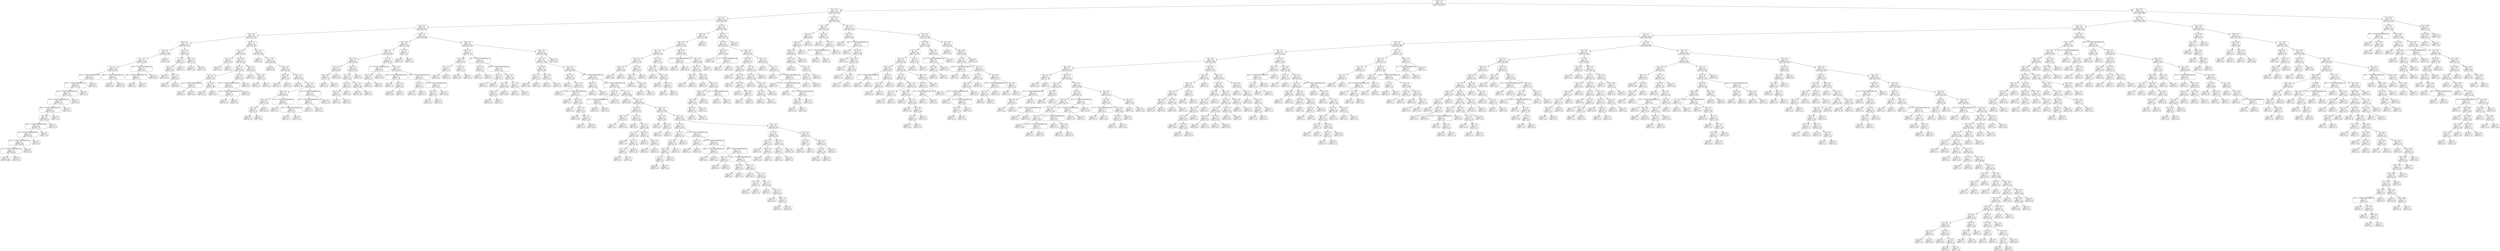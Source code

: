 digraph Tree {
node [shape=box, style="rounded", color="black", fontname=helvetica] ;
edge [fontname=helvetica] ;
0 [label="399 <= 0.4\ngini = 0.5\nsamples = 3344\nvalue = [2596, 2613]"] ;
1 [label="337 <= -0.2\ngini = 0.5\nsamples = 1349\nvalue = [1167, 933]"] ;
0 -> 1 [labeldistance=2.5, labelangle=45, headlabel="True"] ;
2 [label="311 <= -0.7\ngini = 0.5\nsamples = 1054\nvalue = [846, 785]"] ;
1 -> 2 ;
3 [label="396 <= -4.5\ngini = 0.5\nsamples = 812\nvalue = [679, 557]"] ;
2 -> 3 ;
4 [label="64 <= -5.0\ngini = 0.5\nsamples = 311\nvalue = [223, 257]"] ;
3 -> 4 ;
5 [label="294 <= -5.5\ngini = 0.5\nsamples = 165\nvalue = [147, 110]"] ;
4 -> 5 ;
6 [label="95 <= 0.3\ngini = 0.5\nsamples = 134\nvalue = [110, 104]"] ;
5 -> 6 ;
7 [label="61 <= -5.5\ngini = 0.5\nsamples = 130\nvalue = [110, 94]"] ;
6 -> 7 ;
8 [label="87 <= -5.7\ngini = 0.5\nsamples = 118\nvalue = [90, 93]"] ;
7 -> 8 ;
9 [label="345 <= -1.7014117331926443e+38\ngini = 0.5\nsamples = 107\nvalue = [89, 78]"] ;
8 -> 9 ;
10 [label="261 <= -1.7014117331926443e+38\ngini = 0.5\nsamples = 99\nvalue = [75, 78]"] ;
9 -> 10 ;
11 [label="200 <= -1.7014117331926443e+38\ngini = 0.5\nsamples = 97\nvalue = [75, 73]"] ;
10 -> 11 ;
12 [label="178 <= -1.7014117331926443e+38\ngini = 0.5\nsamples = 95\nvalue = [75, 71]"] ;
11 -> 12 ;
13 [label="389 <= -1.7014117331926443e+38\ngini = 0.5\nsamples = 92\nvalue = [70, 71]"] ;
12 -> 13 ;
14 [label="39 <= 4.4\ngini = 0.5\nsamples = 91\nvalue = [68, 71]"] ;
13 -> 14 ;
15 [label="262 <= -1.7014117331926443e+38\ngini = 0.5\nsamples = 90\nvalue = [67, 71]"] ;
14 -> 15 ;
16 [label="40 <= -1.7014117331926443e+38\ngini = 0.5\nsamples = 89\nvalue = [66, 71]"] ;
15 -> 16 ;
17 [label="341 <= -1.7014117331926443e+38\ngini = 0.5\nsamples = 88\nvalue = [66, 69]"] ;
16 -> 17 ;
18 [label="19 <= -1.7014117331926443e+38\ngini = 0.5\nsamples = 87\nvalue = [66, 68]"] ;
17 -> 18 ;
19 [label="gini = 0.5\nsamples = 86\nvalue = [64, 68]"] ;
18 -> 19 ;
20 [label="gini = 0.0\nsamples = 1\nvalue = [2, 0]"] ;
18 -> 20 ;
21 [label="gini = 0.0\nsamples = 1\nvalue = [0, 1]"] ;
17 -> 21 ;
22 [label="gini = 0.0\nsamples = 1\nvalue = [0, 2]"] ;
16 -> 22 ;
23 [label="gini = 0.0\nsamples = 1\nvalue = [1, 0]"] ;
15 -> 23 ;
24 [label="gini = 0.0\nsamples = 1\nvalue = [1, 0]"] ;
14 -> 24 ;
25 [label="gini = 0.0\nsamples = 1\nvalue = [2, 0]"] ;
13 -> 25 ;
26 [label="gini = 0.0\nsamples = 3\nvalue = [5, 0]"] ;
12 -> 26 ;
27 [label="gini = 0.0\nsamples = 2\nvalue = [0, 2]"] ;
11 -> 27 ;
28 [label="gini = 0.0\nsamples = 2\nvalue = [0, 5]"] ;
10 -> 28 ;
29 [label="gini = 0.0\nsamples = 8\nvalue = [14, 0]"] ;
9 -> 29 ;
30 [label="364 <= -1.7014117331926443e+38\ngini = 0.1\nsamples = 11\nvalue = [1, 15]"] ;
8 -> 30 ;
31 [label="gini = 0.0\nsamples = 1\nvalue = [1, 0]"] ;
30 -> 31 ;
32 [label="gini = 0.0\nsamples = 10\nvalue = [0, 15]"] ;
30 -> 32 ;
33 [label="322 <= -1.7014117331926443e+38\ngini = 0.1\nsamples = 12\nvalue = [20, 1]"] ;
7 -> 33 ;
34 [label="124 <= -1.7014117331926443e+38\ngini = 0.4\nsamples = 2\nvalue = [2, 1]"] ;
33 -> 34 ;
35 [label="gini = 0.0\nsamples = 1\nvalue = [0, 1]"] ;
34 -> 35 ;
36 [label="gini = 0.0\nsamples = 1\nvalue = [2, 0]"] ;
34 -> 36 ;
37 [label="gini = 0.0\nsamples = 10\nvalue = [18, 0]"] ;
33 -> 37 ;
38 [label="gini = 0.0\nsamples = 4\nvalue = [0, 10]"] ;
6 -> 38 ;
39 [label="82 <= -5.0\ngini = 0.2\nsamples = 31\nvalue = [37, 6]"] ;
5 -> 39 ;
40 [label="1 <= -1.3\ngini = 0.1\nsamples = 23\nvalue = [32, 2]"] ;
39 -> 40 ;
41 [label="164 <= -5.1\ngini = 0.1\nsamples = 22\nvalue = [32, 1]"] ;
40 -> 41 ;
42 [label="gini = 0.0\nsamples = 15\nvalue = [24, 0]"] ;
41 -> 42 ;
43 [label="256 <= -5.2\ngini = 0.2\nsamples = 7\nvalue = [8, 1]"] ;
41 -> 43 ;
44 [label="gini = 0.0\nsamples = 1\nvalue = [0, 1]"] ;
43 -> 44 ;
45 [label="gini = 0.0\nsamples = 6\nvalue = [8, 0]"] ;
43 -> 45 ;
46 [label="gini = 0.0\nsamples = 1\nvalue = [0, 1]"] ;
40 -> 46 ;
47 [label="390 <= -5.0\ngini = 0.5\nsamples = 8\nvalue = [5, 4]"] ;
39 -> 47 ;
48 [label="gini = 0.0\nsamples = 4\nvalue = [0, 4]"] ;
47 -> 48 ;
49 [label="gini = 0.0\nsamples = 4\nvalue = [5, 0]"] ;
47 -> 49 ;
50 [label="359 <= -5.1\ngini = 0.4\nsamples = 146\nvalue = [76, 147]"] ;
4 -> 50 ;
51 [label="45 <= -4.3\ngini = 0.5\nsamples = 55\nvalue = [42, 41]"] ;
50 -> 51 ;
52 [label="117 <= -2.7\ngini = 0.2\nsamples = 8\nvalue = [13, 2]"] ;
51 -> 52 ;
53 [label="gini = 0.0\nsamples = 7\nvalue = [13, 0]"] ;
52 -> 53 ;
54 [label="gini = 0.0\nsamples = 1\nvalue = [0, 2]"] ;
52 -> 54 ;
55 [label="300 <= 0.8\ngini = 0.5\nsamples = 47\nvalue = [29, 39]"] ;
51 -> 55 ;
56 [label="320 <= -1.3\ngini = 0.4\nsamples = 33\nvalue = [15, 34]"] ;
55 -> 56 ;
57 [label="64 <= -1.5\ngini = 0.3\nsamples = 20\nvalue = [5, 27]"] ;
56 -> 57 ;
58 [label="65 <= -1.7014117331926443e+38\ngini = 0.4\nsamples = 4\nvalue = [4, 2]"] ;
57 -> 58 ;
59 [label="gini = 0.0\nsamples = 1\nvalue = [0, 2]"] ;
58 -> 59 ;
60 [label="gini = 0.0\nsamples = 3\nvalue = [4, 0]"] ;
58 -> 60 ;
61 [label="317 <= -0.6\ngini = 0.1\nsamples = 16\nvalue = [1, 25]"] ;
57 -> 61 ;
62 [label="gini = 0.0\nsamples = 15\nvalue = [0, 25]"] ;
61 -> 62 ;
63 [label="gini = 0.0\nsamples = 1\nvalue = [1, 0]"] ;
61 -> 63 ;
64 [label="211 <= 0.1\ngini = 0.5\nsamples = 13\nvalue = [10, 7]"] ;
56 -> 64 ;
65 [label="174 <= -1.7014117331926443e+38\ngini = 0.3\nsamples = 9\nvalue = [10, 2]"] ;
64 -> 65 ;
66 [label="92 <= -1.7014117331926443e+38\ngini = 0.4\nsamples = 3\nvalue = [1, 2]"] ;
65 -> 66 ;
67 [label="gini = 0.0\nsamples = 1\nvalue = [1, 0]"] ;
66 -> 67 ;
68 [label="gini = 0.0\nsamples = 2\nvalue = [0, 2]"] ;
66 -> 68 ;
69 [label="gini = 0.0\nsamples = 6\nvalue = [9, 0]"] ;
65 -> 69 ;
70 [label="gini = 0.0\nsamples = 4\nvalue = [0, 5]"] ;
64 -> 70 ;
71 [label="156 <= 9.1\ngini = 0.4\nsamples = 14\nvalue = [14, 5]"] ;
55 -> 71 ;
72 [label="gini = 0.0\nsamples = 9\nvalue = [12, 0]"] ;
71 -> 72 ;
73 [label="254 <= 15.5\ngini = 0.4\nsamples = 5\nvalue = [2, 5]"] ;
71 -> 73 ;
74 [label="gini = 0.0\nsamples = 4\nvalue = [0, 5]"] ;
73 -> 74 ;
75 [label="gini = 0.0\nsamples = 1\nvalue = [2, 0]"] ;
73 -> 75 ;
76 [label="114 <= -5.3\ngini = 0.4\nsamples = 91\nvalue = [34, 106]"] ;
50 -> 76 ;
77 [label="gini = 0.0\nsamples = 3\nvalue = [4, 0]"] ;
76 -> 77 ;
78 [label="31 <= -4.9\ngini = 0.3\nsamples = 88\nvalue = [30, 106]"] ;
76 -> 78 ;
79 [label="gini = 0.0\nsamples = 26\nvalue = [0, 44]"] ;
78 -> 79 ;
80 [label="281 <= -4.8\ngini = 0.4\nsamples = 62\nvalue = [30, 62]"] ;
78 -> 80 ;
81 [label="308 <= -5.0\ngini = 0.3\nsamples = 9\nvalue = [12, 3]"] ;
80 -> 81 ;
82 [label="gini = 0.0\nsamples = 1\nvalue = [0, 3]"] ;
81 -> 82 ;
83 [label="gini = 0.0\nsamples = 8\nvalue = [12, 0]"] ;
81 -> 83 ;
84 [label="362 <= -4.7\ngini = 0.4\nsamples = 53\nvalue = [18, 59]"] ;
80 -> 84 ;
85 [label="gini = 0.0\nsamples = 11\nvalue = [0, 18]"] ;
84 -> 85 ;
86 [label="214 <= -2.4\ngini = 0.4\nsamples = 42\nvalue = [18, 41]"] ;
84 -> 86 ;
87 [label="288 <= -4.2\ngini = 0.5\nsamples = 25\nvalue = [16, 19]"] ;
86 -> 87 ;
88 [label="341 <= -4.6\ngini = 0.4\nsamples = 16\nvalue = [5, 17]"] ;
87 -> 88 ;
89 [label="19 <= -4.6\ngini = 0.5\nsamples = 5\nvalue = [5, 4]"] ;
88 -> 89 ;
90 [label="gini = 0.0\nsamples = 2\nvalue = [5, 0]"] ;
89 -> 90 ;
91 [label="gini = 0.0\nsamples = 3\nvalue = [0, 4]"] ;
89 -> 91 ;
92 [label="gini = 0.0\nsamples = 11\nvalue = [0, 13]"] ;
88 -> 92 ;
93 [label="279 <= -1.7014117331926443e+38\ngini = 0.3\nsamples = 9\nvalue = [11, 2]"] ;
87 -> 93 ;
94 [label="gini = 0.0\nsamples = 1\nvalue = [0, 1]"] ;
93 -> 94 ;
95 [label="130 <= -1.7014117331926443e+38\ngini = 0.2\nsamples = 8\nvalue = [11, 1]"] ;
93 -> 95 ;
96 [label="gini = 0.0\nsamples = 1\nvalue = [0, 1]"] ;
95 -> 96 ;
97 [label="gini = 0.0\nsamples = 7\nvalue = [11, 0]"] ;
95 -> 97 ;
98 [label="246 <= -1.7014117331926443e+38\ngini = 0.2\nsamples = 17\nvalue = [2, 22]"] ;
86 -> 98 ;
99 [label="348 <= -1.7014117331926443e+38\ngini = 0.4\nsamples = 3\nvalue = [2, 1]"] ;
98 -> 99 ;
100 [label="gini = 0.0\nsamples = 1\nvalue = [0, 1]"] ;
99 -> 100 ;
101 [label="gini = 0.0\nsamples = 2\nvalue = [2, 0]"] ;
99 -> 101 ;
102 [label="gini = 0.0\nsamples = 14\nvalue = [0, 21]"] ;
98 -> 102 ;
103 [label="158 <= -3.5\ngini = 0.5\nsamples = 501\nvalue = [456, 300]"] ;
3 -> 103 ;
104 [label="193 <= -0.8\ngini = 0.4\nsamples = 120\nvalue = [131, 48]"] ;
103 -> 104 ;
105 [label="166 <= -4.1\ngini = 0.4\nsamples = 115\nvalue = [130, 40]"] ;
104 -> 105 ;
106 [label="105 <= -4.8\ngini = 0.5\nsamples = 45\nvalue = [40, 25]"] ;
105 -> 106 ;
107 [label="315 <= -5.4\ngini = 0.2\nsamples = 19\nvalue = [26, 4]"] ;
106 -> 107 ;
108 [label="88 <= -0.6\ngini = 0.3\nsamples = 5\nvalue = [1, 4]"] ;
107 -> 108 ;
109 [label="gini = 0.0\nsamples = 4\nvalue = [0, 4]"] ;
108 -> 109 ;
110 [label="gini = 0.0\nsamples = 1\nvalue = [1, 0]"] ;
108 -> 110 ;
111 [label="gini = 0.0\nsamples = 14\nvalue = [25, 0]"] ;
107 -> 111 ;
112 [label="340 <= -3.7\ngini = 0.5\nsamples = 26\nvalue = [14, 21]"] ;
106 -> 112 ;
113 [label="25 <= -4.3\ngini = 0.4\nsamples = 22\nvalue = [7, 21]"] ;
112 -> 113 ;
114 [label="213 <= -4.4\ngini = 0.4\nsamples = 8\nvalue = [6, 3]"] ;
113 -> 114 ;
115 [label="179 <= -4.5\ngini = 0.4\nsamples = 4\nvalue = [1, 3]"] ;
114 -> 115 ;
116 [label="gini = 0.0\nsamples = 1\nvalue = [1, 0]"] ;
115 -> 116 ;
117 [label="gini = 0.0\nsamples = 3\nvalue = [0, 3]"] ;
115 -> 117 ;
118 [label="gini = 0.0\nsamples = 4\nvalue = [5, 0]"] ;
114 -> 118 ;
119 [label="175 <= -3.7\ngini = 0.1\nsamples = 14\nvalue = [1, 18]"] ;
113 -> 119 ;
120 [label="gini = 0.0\nsamples = 13\nvalue = [0, 18]"] ;
119 -> 120 ;
121 [label="gini = 0.0\nsamples = 1\nvalue = [1, 0]"] ;
119 -> 121 ;
122 [label="gini = 0.0\nsamples = 4\nvalue = [7, 0]"] ;
112 -> 122 ;
123 [label="1 <= -3.5\ngini = 0.2\nsamples = 70\nvalue = [90, 15]"] ;
105 -> 123 ;
124 [label="1 <= -1.7014117331926443e+38\ngini = 0.1\nsamples = 38\nvalue = [62, 2]"] ;
123 -> 124 ;
125 [label="218 <= -4.0\ngini = 0.3\nsamples = 8\nvalue = [9, 2]"] ;
124 -> 125 ;
126 [label="gini = 0.0\nsamples = 2\nvalue = [0, 2]"] ;
125 -> 126 ;
127 [label="gini = 0.0\nsamples = 6\nvalue = [9, 0]"] ;
125 -> 127 ;
128 [label="gini = 0.0\nsamples = 30\nvalue = [53, 0]"] ;
124 -> 128 ;
129 [label="94 <= -3.8\ngini = 0.4\nsamples = 32\nvalue = [28, 13]"] ;
123 -> 129 ;
130 [label="285 <= -1.7014117331926443e+38\ngini = 0.3\nsamples = 10\nvalue = [2, 8]"] ;
129 -> 130 ;
131 [label="gini = 0.0\nsamples = 1\nvalue = [1, 0]"] ;
130 -> 131 ;
132 [label="134 <= -1.6\ngini = 0.2\nsamples = 9\nvalue = [1, 8]"] ;
130 -> 132 ;
133 [label="gini = 0.0\nsamples = 8\nvalue = [0, 8]"] ;
132 -> 133 ;
134 [label="gini = 0.0\nsamples = 1\nvalue = [1, 0]"] ;
132 -> 134 ;
135 [label="14 <= -1.7014117331926443e+38\ngini = 0.3\nsamples = 22\nvalue = [26, 5]"] ;
129 -> 135 ;
136 [label="179 <= -3.2\ngini = 0.3\nsamples = 3\nvalue = [1, 4]"] ;
135 -> 136 ;
137 [label="gini = 0.0\nsamples = 2\nvalue = [0, 4]"] ;
136 -> 137 ;
138 [label="gini = 0.0\nsamples = 1\nvalue = [1, 0]"] ;
136 -> 138 ;
139 [label="176 <= -1.7014117331926443e+38\ngini = 0.1\nsamples = 19\nvalue = [25, 1]"] ;
135 -> 139 ;
140 [label="342 <= -2.1\ngini = 0.4\nsamples = 4\nvalue = [3, 1]"] ;
139 -> 140 ;
141 [label="gini = 0.0\nsamples = 1\nvalue = [0, 1]"] ;
140 -> 141 ;
142 [label="gini = 0.0\nsamples = 3\nvalue = [3, 0]"] ;
140 -> 142 ;
143 [label="gini = 0.0\nsamples = 15\nvalue = [22, 0]"] ;
139 -> 143 ;
144 [label="51 <= 0.5\ngini = 0.2\nsamples = 5\nvalue = [1, 8]"] ;
104 -> 144 ;
145 [label="gini = 0.0\nsamples = 4\nvalue = [0, 8]"] ;
144 -> 145 ;
146 [label="gini = 0.0\nsamples = 1\nvalue = [1, 0]"] ;
144 -> 146 ;
147 [label="286 <= -2.7\ngini = 0.5\nsamples = 381\nvalue = [325, 252]"] ;
103 -> 147 ;
148 [label="269 <= -3.5\ngini = 0.4\nsamples = 57\nvalue = [23, 57]"] ;
147 -> 148 ;
149 [label="107 <= -4.0\ngini = 0.4\nsamples = 16\nvalue = [14, 7]"] ;
148 -> 149 ;
150 [label="59 <= -0.7\ngini = 0.2\nsamples = 5\nvalue = [1, 6]"] ;
149 -> 150 ;
151 [label="gini = 0.0\nsamples = 4\nvalue = [0, 6]"] ;
150 -> 151 ;
152 [label="gini = 0.0\nsamples = 1\nvalue = [1, 0]"] ;
150 -> 152 ;
153 [label="163 <= -2.1\ngini = 0.1\nsamples = 11\nvalue = [13, 1]"] ;
149 -> 153 ;
154 [label="gini = 0.0\nsamples = 10\nvalue = [13, 0]"] ;
153 -> 154 ;
155 [label="gini = 0.0\nsamples = 1\nvalue = [0, 1]"] ;
153 -> 155 ;
156 [label="105 <= -1.7014117331926443e+38\ngini = 0.3\nsamples = 41\nvalue = [9, 50]"] ;
148 -> 156 ;
157 [label="141 <= -1.4\ngini = 0.5\nsamples = 4\nvalue = [3, 2]"] ;
156 -> 157 ;
158 [label="gini = 0.0\nsamples = 2\nvalue = [3, 0]"] ;
157 -> 158 ;
159 [label="gini = 0.0\nsamples = 2\nvalue = [0, 2]"] ;
157 -> 159 ;
160 [label="238 <= -1.7014117331926443e+38\ngini = 0.2\nsamples = 37\nvalue = [6, 48]"] ;
156 -> 160 ;
161 [label="98 <= -2.2\ngini = 0.4\nsamples = 3\nvalue = [3, 1]"] ;
160 -> 161 ;
162 [label="gini = 0.0\nsamples = 2\nvalue = [3, 0]"] ;
161 -> 162 ;
163 [label="gini = 0.0\nsamples = 1\nvalue = [0, 1]"] ;
161 -> 163 ;
164 [label="303 <= -2.6\ngini = 0.1\nsamples = 34\nvalue = [3, 47]"] ;
160 -> 164 ;
165 [label="14 <= -3.0\ngini = 0.0\nsamples = 29\nvalue = [1, 40]"] ;
164 -> 165 ;
166 [label="304 <= -3.1\ngini = 0.3\nsamples = 5\nvalue = [1, 5]"] ;
165 -> 166 ;
167 [label="gini = 0.0\nsamples = 4\nvalue = [0, 5]"] ;
166 -> 167 ;
168 [label="gini = 0.0\nsamples = 1\nvalue = [1, 0]"] ;
166 -> 168 ;
169 [label="gini = 0.0\nsamples = 24\nvalue = [0, 35]"] ;
165 -> 169 ;
170 [label="11 <= -2.0\ngini = 0.3\nsamples = 5\nvalue = [2, 7]"] ;
164 -> 170 ;
171 [label="gini = 0.0\nsamples = 2\nvalue = [2, 0]"] ;
170 -> 171 ;
172 [label="gini = 0.0\nsamples = 3\nvalue = [0, 7]"] ;
170 -> 172 ;
173 [label="235 <= -0.5\ngini = 0.5\nsamples = 324\nvalue = [302, 195]"] ;
147 -> 173 ;
174 [label="94 <= -3.4\ngini = 0.5\nsamples = 310\nvalue = [277, 195]"] ;
173 -> 174 ;
175 [label="174 <= -0.9\ngini = 0.4\nsamples = 22\nvalue = [8, 26]"] ;
174 -> 175 ;
176 [label="274 <= -1.1\ngini = 0.1\nsamples = 17\nvalue = [2, 24]"] ;
175 -> 176 ;
177 [label="gini = 0.0\nsamples = 15\nvalue = [0, 24]"] ;
176 -> 177 ;
178 [label="gini = 0.0\nsamples = 2\nvalue = [2, 0]"] ;
176 -> 178 ;
179 [label="192 <= -0.8\ngini = 0.4\nsamples = 5\nvalue = [6, 2]"] ;
175 -> 179 ;
180 [label="gini = 0.0\nsamples = 3\nvalue = [6, 0]"] ;
179 -> 180 ;
181 [label="gini = 0.0\nsamples = 2\nvalue = [0, 2]"] ;
179 -> 181 ;
182 [label="272 <= -2.3\ngini = 0.5\nsamples = 288\nvalue = [269, 169]"] ;
174 -> 182 ;
183 [label="245 <= -2.6\ngini = 0.5\nsamples = 39\nvalue = [25, 41]"] ;
182 -> 183 ;
184 [label="gini = 0.0\nsamples = 6\nvalue = [8, 0]"] ;
183 -> 184 ;
185 [label="117 <= -3.2\ngini = 0.4\nsamples = 33\nvalue = [17, 41]"] ;
183 -> 185 ;
186 [label="gini = 0.0\nsamples = 3\nvalue = [6, 0]"] ;
185 -> 186 ;
187 [label="394 <= -1.7014117331926443e+38\ngini = 0.3\nsamples = 30\nvalue = [11, 41]"] ;
185 -> 187 ;
188 [label="gini = 0.0\nsamples = 2\nvalue = [4, 0]"] ;
187 -> 188 ;
189 [label="383 <= -2.6\ngini = 0.2\nsamples = 28\nvalue = [7, 41]"] ;
187 -> 189 ;
190 [label="gini = 0.0\nsamples = 1\nvalue = [2, 0]"] ;
189 -> 190 ;
191 [label="275 <= -2.2\ngini = 0.2\nsamples = 27\nvalue = [5, 41]"] ;
189 -> 191 ;
192 [label="gini = 0.0\nsamples = 14\nvalue = [0, 27]"] ;
191 -> 192 ;
193 [label="395 <= -1.5\ngini = 0.4\nsamples = 13\nvalue = [5, 14]"] ;
191 -> 193 ;
194 [label="gini = 0.0\nsamples = 4\nvalue = [5, 0]"] ;
193 -> 194 ;
195 [label="gini = 0.0\nsamples = 9\nvalue = [0, 14]"] ;
193 -> 195 ;
196 [label="131 <= -1.7014117331926443e+38\ngini = 0.5\nsamples = 249\nvalue = [244, 128]"] ;
182 -> 196 ;
197 [label="286 <= -1.7\ngini = 0.2\nsamples = 10\nvalue = [1, 10]"] ;
196 -> 197 ;
198 [label="gini = 0.0\nsamples = 1\nvalue = [1, 0]"] ;
197 -> 198 ;
199 [label="gini = 0.0\nsamples = 9\nvalue = [0, 10]"] ;
197 -> 199 ;
200 [label="123 <= -1.7014117331926443e+38\ngini = 0.4\nsamples = 239\nvalue = [243, 118]"] ;
196 -> 200 ;
201 [label="166 <= -1.6\ngini = 0.4\nsamples = 15\nvalue = [6, 17]"] ;
200 -> 201 ;
202 [label="373 <= -1.7014117331926443e+38\ngini = 0.4\nsamples = 5\nvalue = [6, 2]"] ;
201 -> 202 ;
203 [label="gini = 0.0\nsamples = 1\nvalue = [0, 2]"] ;
202 -> 203 ;
204 [label="gini = 0.0\nsamples = 4\nvalue = [6, 0]"] ;
202 -> 204 ;
205 [label="gini = 0.0\nsamples = 10\nvalue = [0, 15]"] ;
201 -> 205 ;
206 [label="32 <= -2.1\ngini = 0.4\nsamples = 224\nvalue = [237, 101]"] ;
200 -> 206 ;
207 [label="gini = 0.0\nsamples = 20\nvalue = [35, 0]"] ;
206 -> 207 ;
208 [label="241 <= -1.9\ngini = 0.4\nsamples = 204\nvalue = [202, 101]"] ;
206 -> 208 ;
209 [label="213 <= -2.1\ngini = 0.5\nsamples = 39\nvalue = [25, 37]"] ;
208 -> 209 ;
210 [label="186 <= -2.4\ngini = 0.1\nsamples = 8\nvalue = [12, 1]"] ;
209 -> 210 ;
211 [label="gini = 0.0\nsamples = 1\nvalue = [0, 1]"] ;
210 -> 211 ;
212 [label="gini = 0.0\nsamples = 7\nvalue = [12, 0]"] ;
210 -> 212 ;
213 [label="377 <= -2.1\ngini = 0.4\nsamples = 31\nvalue = [13, 36]"] ;
209 -> 213 ;
214 [label="gini = 0.0\nsamples = 2\nvalue = [4, 0]"] ;
213 -> 214 ;
215 [label="243 <= -1.3\ngini = 0.3\nsamples = 29\nvalue = [9, 36]"] ;
213 -> 215 ;
216 [label="11 <= -2.1\ngini = 0.1\nsamples = 22\nvalue = [2, 32]"] ;
215 -> 216 ;
217 [label="gini = 0.0\nsamples = 1\nvalue = [1, 0]"] ;
216 -> 217 ;
218 [label="273 <= -2.1\ngini = 0.1\nsamples = 21\nvalue = [1, 32]"] ;
216 -> 218 ;
219 [label="87 <= -1.9\ngini = 0.5\nsamples = 2\nvalue = [1, 1]"] ;
218 -> 219 ;
220 [label="gini = 0.0\nsamples = 1\nvalue = [0, 1]"] ;
219 -> 220 ;
221 [label="gini = 0.0\nsamples = 1\nvalue = [1, 0]"] ;
219 -> 221 ;
222 [label="gini = 0.0\nsamples = 19\nvalue = [0, 31]"] ;
218 -> 222 ;
223 [label="288 <= -1.3\ngini = 0.5\nsamples = 7\nvalue = [7, 4]"] ;
215 -> 223 ;
224 [label="gini = 0.0\nsamples = 3\nvalue = [6, 0]"] ;
223 -> 224 ;
225 [label="220 <= -0.7\ngini = 0.3\nsamples = 4\nvalue = [1, 4]"] ;
223 -> 225 ;
226 [label="gini = 0.0\nsamples = 3\nvalue = [0, 4]"] ;
225 -> 226 ;
227 [label="gini = 0.0\nsamples = 1\nvalue = [1, 0]"] ;
225 -> 227 ;
228 [label="190 <= -1.9\ngini = 0.4\nsamples = 165\nvalue = [177, 64]"] ;
208 -> 228 ;
229 [label="166 <= -1.8\ngini = 0.4\nsamples = 11\nvalue = [4, 10]"] ;
228 -> 229 ;
230 [label="gini = 0.0\nsamples = 7\nvalue = [0, 9]"] ;
229 -> 230 ;
231 [label="193 <= -0.9\ngini = 0.3\nsamples = 4\nvalue = [4, 1]"] ;
229 -> 231 ;
232 [label="gini = 0.0\nsamples = 3\nvalue = [4, 0]"] ;
231 -> 232 ;
233 [label="gini = 0.0\nsamples = 1\nvalue = [0, 1]"] ;
231 -> 233 ;
234 [label="351 <= -1.0\ngini = 0.4\nsamples = 154\nvalue = [173, 54]"] ;
228 -> 234 ;
235 [label="351 <= -1.8\ngini = 0.3\nsamples = 106\nvalue = [133, 27]"] ;
234 -> 235 ;
236 [label="14 <= -1.1\ngini = 0.5\nsamples = 21\nvalue = [15, 13]"] ;
235 -> 236 ;
237 [label="13 <= -1.6\ngini = 0.4\nsamples = 15\nvalue = [6, 13]"] ;
236 -> 237 ;
238 [label="295 <= -1.8\ngini = 0.4\nsamples = 7\nvalue = [6, 2]"] ;
237 -> 238 ;
239 [label="2 <= -1.7\ngini = 0.4\nsamples = 3\nvalue = [1, 2]"] ;
238 -> 239 ;
240 [label="gini = 0.0\nsamples = 2\nvalue = [0, 2]"] ;
239 -> 240 ;
241 [label="gini = 0.0\nsamples = 1\nvalue = [1, 0]"] ;
239 -> 241 ;
242 [label="gini = 0.0\nsamples = 4\nvalue = [5, 0]"] ;
238 -> 242 ;
243 [label="gini = 0.0\nsamples = 8\nvalue = [0, 11]"] ;
237 -> 243 ;
244 [label="gini = 0.0\nsamples = 6\nvalue = [9, 0]"] ;
236 -> 244 ;
245 [label="113 <= -1.7014117331926443e+38\ngini = 0.2\nsamples = 85\nvalue = [118, 14]"] ;
235 -> 245 ;
246 [label="145 <= -1.4\ngini = 0.3\nsamples = 3\nvalue = [1, 4]"] ;
245 -> 246 ;
247 [label="gini = 0.0\nsamples = 1\nvalue = [1, 0]"] ;
246 -> 247 ;
248 [label="gini = 0.0\nsamples = 2\nvalue = [0, 4]"] ;
246 -> 248 ;
249 [label="344 <= -1.7014117331926443e+38\ngini = 0.1\nsamples = 82\nvalue = [117, 10]"] ;
245 -> 249 ;
250 [label="288 <= -1.7014117331926443e+38\ngini = 0.5\nsamples = 4\nvalue = [2, 3]"] ;
249 -> 250 ;
251 [label="gini = 0.0\nsamples = 2\nvalue = [0, 3]"] ;
250 -> 251 ;
252 [label="gini = 0.0\nsamples = 2\nvalue = [2, 0]"] ;
250 -> 252 ;
253 [label="66 <= -1.7014117331926443e+38\ngini = 0.1\nsamples = 78\nvalue = [115, 7]"] ;
249 -> 253 ;
254 [label="148 <= -1.2\ngini = 0.4\nsamples = 5\nvalue = [5, 2]"] ;
253 -> 254 ;
255 [label="gini = 0.0\nsamples = 2\nvalue = [0, 2]"] ;
254 -> 255 ;
256 [label="gini = 0.0\nsamples = 3\nvalue = [5, 0]"] ;
254 -> 256 ;
257 [label="98 <= -1.7014117331926443e+38\ngini = 0.1\nsamples = 73\nvalue = [110, 5]"] ;
253 -> 257 ;
258 [label="347 <= -0.7\ngini = 0.4\nsamples = 2\nvalue = [2, 1]"] ;
257 -> 258 ;
259 [label="gini = 0.0\nsamples = 1\nvalue = [0, 1]"] ;
258 -> 259 ;
260 [label="gini = 0.0\nsamples = 1\nvalue = [2, 0]"] ;
258 -> 260 ;
261 [label="150 <= -1.3\ngini = 0.1\nsamples = 71\nvalue = [108, 4]"] ;
257 -> 261 ;
262 [label="gini = 0.0\nsamples = 34\nvalue = [58, 0]"] ;
261 -> 262 ;
263 [label="33 <= -1.6\ngini = 0.1\nsamples = 37\nvalue = [50, 4]"] ;
261 -> 263 ;
264 [label="195 <= -1.1\ngini = 0.4\nsamples = 3\nvalue = [1, 2]"] ;
263 -> 264 ;
265 [label="gini = 0.0\nsamples = 2\nvalue = [0, 2]"] ;
264 -> 265 ;
266 [label="gini = 0.0\nsamples = 1\nvalue = [1, 0]"] ;
264 -> 266 ;
267 [label="166 <= -1.7\ngini = 0.1\nsamples = 34\nvalue = [49, 2]"] ;
263 -> 267 ;
268 [label="gini = 0.0\nsamples = 1\nvalue = [0, 1]"] ;
267 -> 268 ;
269 [label="348 <= -1.1\ngini = 0.0\nsamples = 33\nvalue = [49, 1]"] ;
267 -> 269 ;
270 [label="gini = 0.0\nsamples = 27\nvalue = [41, 0]"] ;
269 -> 270 ;
271 [label="287 <= -1.1\ngini = 0.2\nsamples = 6\nvalue = [8, 1]"] ;
269 -> 271 ;
272 [label="gini = 0.0\nsamples = 1\nvalue = [0, 1]"] ;
271 -> 272 ;
273 [label="gini = 0.0\nsamples = 5\nvalue = [8, 0]"] ;
271 -> 273 ;
274 [label="333 <= -0.9\ngini = 0.5\nsamples = 48\nvalue = [40, 27]"] ;
234 -> 274 ;
275 [label="57 <= -0.9\ngini = 0.5\nsamples = 26\nvalue = [13, 23]"] ;
274 -> 275 ;
276 [label="338 <= -1.1\ngini = 0.4\nsamples = 13\nvalue = [11, 5]"] ;
275 -> 276 ;
277 [label="gini = 0.0\nsamples = 4\nvalue = [0, 4]"] ;
276 -> 277 ;
278 [label="296 <= -0.6\ngini = 0.2\nsamples = 9\nvalue = [11, 1]"] ;
276 -> 278 ;
279 [label="gini = 0.0\nsamples = 8\nvalue = [11, 0]"] ;
278 -> 279 ;
280 [label="gini = 0.0\nsamples = 1\nvalue = [0, 1]"] ;
278 -> 280 ;
281 [label="300 <= -1.0\ngini = 0.2\nsamples = 13\nvalue = [2, 18]"] ;
275 -> 281 ;
282 [label="128 <= -1.2\ngini = 0.4\nsamples = 3\nvalue = [2, 1]"] ;
281 -> 282 ;
283 [label="gini = 0.0\nsamples = 1\nvalue = [0, 1]"] ;
282 -> 283 ;
284 [label="gini = 0.0\nsamples = 2\nvalue = [2, 0]"] ;
282 -> 284 ;
285 [label="gini = 0.0\nsamples = 10\nvalue = [0, 17]"] ;
281 -> 285 ;
286 [label="371 <= -0.8\ngini = 0.2\nsamples = 22\nvalue = [27, 4]"] ;
274 -> 286 ;
287 [label="55 <= -0.5\ngini = 0.4\nsamples = 3\nvalue = [1, 2]"] ;
286 -> 287 ;
288 [label="gini = 0.0\nsamples = 2\nvalue = [0, 2]"] ;
287 -> 288 ;
289 [label="gini = 0.0\nsamples = 1\nvalue = [1, 0]"] ;
287 -> 289 ;
290 [label="329 <= -0.5\ngini = 0.1\nsamples = 19\nvalue = [26, 2]"] ;
286 -> 290 ;
291 [label="19 <= 0.4\ngini = 0.1\nsamples = 18\nvalue = [26, 1]"] ;
290 -> 291 ;
292 [label="gini = 0.0\nsamples = 17\nvalue = [26, 0]"] ;
291 -> 292 ;
293 [label="gini = 0.0\nsamples = 1\nvalue = [0, 1]"] ;
291 -> 293 ;
294 [label="gini = 0.0\nsamples = 1\nvalue = [0, 1]"] ;
290 -> 294 ;
295 [label="gini = 0.0\nsamples = 14\nvalue = [25, 0]"] ;
173 -> 295 ;
296 [label="112 <= -0.4\ngini = 0.5\nsamples = 242\nvalue = [167, 228]"] ;
2 -> 296 ;
297 [label="295 <= 0.7\ngini = 0.4\nsamples = 137\nvalue = [61, 156]"] ;
296 -> 297 ;
298 [label="368 <= -0.5\ngini = 0.4\nsamples = 132\nvalue = [53, 156]"] ;
297 -> 298 ;
299 [label="101 <= -0.7\ngini = 0.3\nsamples = 73\nvalue = [20, 107]"] ;
298 -> 299 ;
300 [label="201 <= -1.1\ngini = 0.4\nsamples = 26\nvalue = [15, 32]"] ;
299 -> 300 ;
301 [label="164 <= -0.9\ngini = 0.2\nsamples = 14\nvalue = [3, 26]"] ;
300 -> 301 ;
302 [label="gini = 0.0\nsamples = 12\nvalue = [0, 26]"] ;
301 -> 302 ;
303 [label="gini = 0.0\nsamples = 2\nvalue = [3, 0]"] ;
301 -> 303 ;
304 [label="32 <= -0.6\ngini = 0.4\nsamples = 12\nvalue = [12, 6]"] ;
300 -> 304 ;
305 [label="339 <= -0.6\ngini = 0.1\nsamples = 9\nvalue = [12, 1]"] ;
304 -> 305 ;
306 [label="gini = 0.0\nsamples = 7\nvalue = [11, 0]"] ;
305 -> 306 ;
307 [label="356 <= -0.6\ngini = 0.5\nsamples = 2\nvalue = [1, 1]"] ;
305 -> 307 ;
308 [label="gini = 0.0\nsamples = 1\nvalue = [0, 1]"] ;
307 -> 308 ;
309 [label="gini = 0.0\nsamples = 1\nvalue = [1, 0]"] ;
307 -> 309 ;
310 [label="gini = 0.0\nsamples = 3\nvalue = [0, 5]"] ;
304 -> 310 ;
311 [label="85 <= -0.6\ngini = 0.1\nsamples = 47\nvalue = [5, 75]"] ;
299 -> 311 ;
312 [label="152 <= -0.6\ngini = 0.3\nsamples = 22\nvalue = [5, 29]"] ;
311 -> 312 ;
313 [label="gini = 0.0\nsamples = 13\nvalue = [0, 25]"] ;
312 -> 313 ;
314 [label="137 <= -0.6\ngini = 0.5\nsamples = 9\nvalue = [5, 4]"] ;
312 -> 314 ;
315 [label="gini = 0.0\nsamples = 3\nvalue = [0, 3]"] ;
314 -> 315 ;
316 [label="107 <= -1.4\ngini = 0.3\nsamples = 6\nvalue = [5, 1]"] ;
314 -> 316 ;
317 [label="gini = 0.0\nsamples = 1\nvalue = [0, 1]"] ;
316 -> 317 ;
318 [label="gini = 0.0\nsamples = 5\nvalue = [5, 0]"] ;
316 -> 318 ;
319 [label="gini = 0.0\nsamples = 25\nvalue = [0, 46]"] ;
311 -> 319 ;
320 [label="308 <= -0.5\ngini = 0.5\nsamples = 59\nvalue = [33, 49]"] ;
298 -> 320 ;
321 [label="119 <= -1.7014117331926443e+38\ngini = 0.1\nsamples = 15\nvalue = [18, 1]"] ;
320 -> 321 ;
322 [label="gini = 0.0\nsamples = 1\nvalue = [0, 1]"] ;
321 -> 322 ;
323 [label="gini = 0.0\nsamples = 14\nvalue = [18, 0]"] ;
321 -> 323 ;
324 [label="355 <= 0.0\ngini = 0.4\nsamples = 44\nvalue = [15, 48]"] ;
320 -> 324 ;
325 [label="380 <= -0.7\ngini = 0.3\nsamples = 41\nvalue = [12, 48]"] ;
324 -> 325 ;
326 [label="206 <= -0.5\ngini = 0.5\nsamples = 5\nvalue = [5, 3]"] ;
325 -> 326 ;
327 [label="gini = 0.0\nsamples = 2\nvalue = [0, 3]"] ;
326 -> 327 ;
328 [label="gini = 0.0\nsamples = 3\nvalue = [5, 0]"] ;
326 -> 328 ;
329 [label="331 <= -0.6\ngini = 0.2\nsamples = 36\nvalue = [7, 45]"] ;
325 -> 329 ;
330 [label="gini = 0.0\nsamples = 2\nvalue = [2, 0]"] ;
329 -> 330 ;
331 [label="299 <= -0.3\ngini = 0.2\nsamples = 34\nvalue = [5, 45]"] ;
329 -> 331 ;
332 [label="282 <= -0.4\ngini = 0.1\nsamples = 31\nvalue = [3, 44]"] ;
331 -> 332 ;
333 [label="56 <= -0.5\ngini = 0.3\nsamples = 10\nvalue = [3, 11]"] ;
332 -> 333 ;
334 [label="280 <= -3.1\ngini = 0.2\nsamples = 8\nvalue = [1, 11]"] ;
333 -> 334 ;
335 [label="gini = 0.0\nsamples = 1\nvalue = [1, 0]"] ;
334 -> 335 ;
336 [label="gini = 0.0\nsamples = 7\nvalue = [0, 11]"] ;
334 -> 336 ;
337 [label="gini = 0.0\nsamples = 2\nvalue = [2, 0]"] ;
333 -> 337 ;
338 [label="gini = 0.0\nsamples = 21\nvalue = [0, 33]"] ;
332 -> 338 ;
339 [label="94 <= -1.7014117331926443e+38\ngini = 0.4\nsamples = 3\nvalue = [2, 1]"] ;
331 -> 339 ;
340 [label="gini = 0.0\nsamples = 1\nvalue = [0, 1]"] ;
339 -> 340 ;
341 [label="gini = 0.0\nsamples = 2\nvalue = [2, 0]"] ;
339 -> 341 ;
342 [label="gini = 0.0\nsamples = 3\nvalue = [3, 0]"] ;
324 -> 342 ;
343 [label="gini = 0.0\nsamples = 5\nvalue = [8, 0]"] ;
297 -> 343 ;
344 [label="297 <= 1.7\ngini = 0.5\nsamples = 105\nvalue = [106, 72]"] ;
296 -> 344 ;
345 [label="94 <= -0.5\ngini = 0.5\nsamples = 100\nvalue = [106, 63]"] ;
344 -> 345 ;
346 [label="369 <= -0.0\ngini = 0.5\nsamples = 19\nvalue = [11, 20]"] ;
345 -> 346 ;
347 [label="gini = 0.0\nsamples = 12\nvalue = [0, 19]"] ;
346 -> 347 ;
348 [label="120 <= -1.7014117331926443e+38\ngini = 0.2\nsamples = 7\nvalue = [11, 1]"] ;
346 -> 348 ;
349 [label="gini = 0.0\nsamples = 1\nvalue = [0, 1]"] ;
348 -> 349 ;
350 [label="gini = 0.0\nsamples = 6\nvalue = [11, 0]"] ;
348 -> 350 ;
351 [label="216 <= -0.1\ngini = 0.4\nsamples = 81\nvalue = [95, 43]"] ;
345 -> 351 ;
352 [label="338 <= -0.5\ngini = 0.3\nsamples = 53\nvalue = [70, 17]"] ;
351 -> 352 ;
353 [label="364 <= 0.0\ngini = 0.1\nsamples = 28\nvalue = [43, 2]"] ;
352 -> 353 ;
354 [label="gini = 0.0\nsamples = 20\nvalue = [31, 0]"] ;
353 -> 354 ;
355 [label="262 <= -0.0\ngini = 0.2\nsamples = 8\nvalue = [12, 2]"] ;
353 -> 355 ;
356 [label="gini = 0.0\nsamples = 1\nvalue = [0, 1]"] ;
355 -> 356 ;
357 [label="303 <= 29.4\ngini = 0.1\nsamples = 7\nvalue = [12, 1]"] ;
355 -> 357 ;
358 [label="gini = 0.0\nsamples = 5\nvalue = [9, 0]"] ;
357 -> 358 ;
359 [label="311 <= 44.7\ngini = 0.4\nsamples = 2\nvalue = [3, 1]"] ;
357 -> 359 ;
360 [label="gini = 0.0\nsamples = 1\nvalue = [0, 1]"] ;
359 -> 360 ;
361 [label="gini = 0.0\nsamples = 1\nvalue = [3, 0]"] ;
359 -> 361 ;
362 [label="4 <= 2.2\ngini = 0.5\nsamples = 25\nvalue = [27, 15]"] ;
352 -> 362 ;
363 [label="302 <= -0.3\ngini = 0.4\nsamples = 22\nvalue = [27, 10]"] ;
362 -> 363 ;
364 [label="gini = 0.0\nsamples = 10\nvalue = [15, 0]"] ;
363 -> 364 ;
365 [label="153 <= -0.3\ngini = 0.5\nsamples = 12\nvalue = [12, 10]"] ;
363 -> 365 ;
366 [label="343 <= -0.5\ngini = 0.3\nsamples = 8\nvalue = [2, 10]"] ;
365 -> 366 ;
367 [label="gini = 0.0\nsamples = 1\nvalue = [2, 0]"] ;
366 -> 367 ;
368 [label="gini = 0.0\nsamples = 7\nvalue = [0, 10]"] ;
366 -> 368 ;
369 [label="gini = 0.0\nsamples = 4\nvalue = [10, 0]"] ;
365 -> 369 ;
370 [label="gini = 0.0\nsamples = 3\nvalue = [0, 5]"] ;
362 -> 370 ;
371 [label="105 <= -0.1\ngini = 0.5\nsamples = 28\nvalue = [25, 26]"] ;
351 -> 371 ;
372 [label="gini = 0.0\nsamples = 7\nvalue = [0, 13]"] ;
371 -> 372 ;
373 [label="70 <= -0.7\ngini = 0.5\nsamples = 21\nvalue = [25, 13]"] ;
371 -> 373 ;
374 [label="gini = 0.0\nsamples = 2\nvalue = [0, 4]"] ;
373 -> 374 ;
375 [label="227 <= -1.7014117331926443e+38\ngini = 0.4\nsamples = 19\nvalue = [25, 9]"] ;
373 -> 375 ;
376 [label="gini = 0.0\nsamples = 2\nvalue = [0, 5]"] ;
375 -> 376 ;
377 [label="43 <= -1.7014117331926443e+38\ngini = 0.2\nsamples = 17\nvalue = [25, 4]"] ;
375 -> 377 ;
378 [label="gini = 0.0\nsamples = 2\nvalue = [0, 2]"] ;
377 -> 378 ;
379 [label="335 <= -1.7014117331926443e+38\ngini = 0.1\nsamples = 15\nvalue = [25, 2]"] ;
377 -> 379 ;
380 [label="314 <= -0.2\ngini = 0.4\nsamples = 4\nvalue = [4, 2]"] ;
379 -> 380 ;
381 [label="gini = 0.0\nsamples = 2\nvalue = [4, 0]"] ;
380 -> 381 ;
382 [label="gini = 0.0\nsamples = 2\nvalue = [0, 2]"] ;
380 -> 382 ;
383 [label="gini = 0.0\nsamples = 11\nvalue = [21, 0]"] ;
379 -> 383 ;
384 [label="gini = 0.0\nsamples = 5\nvalue = [0, 9]"] ;
344 -> 384 ;
385 [label="354 <= -0.0\ngini = 0.4\nsamples = 295\nvalue = [321, 148]"] ;
1 -> 385 ;
386 [label="103 <= 0.4\ngini = 0.3\nsamples = 72\nvalue = [104, 20]"] ;
385 -> 386 ;
387 [label="187 <= 0.7\ngini = 0.2\nsamples = 57\nvalue = [90, 9]"] ;
386 -> 387 ;
388 [label="342 <= 2.1\ngini = 0.1\nsamples = 55\nvalue = [90, 7]"] ;
387 -> 388 ;
389 [label="384 <= -0.4\ngini = 0.1\nsamples = 54\nvalue = [90, 6]"] ;
388 -> 389 ;
390 [label="251 <= -0.3\ngini = 0.2\nsamples = 25\nvalue = [35, 6]"] ;
389 -> 390 ;
391 [label="gini = 0.0\nsamples = 17\nvalue = [28, 0]"] ;
390 -> 391 ;
392 [label="87 <= -0.2\ngini = 0.5\nsamples = 8\nvalue = [7, 6]"] ;
390 -> 392 ;
393 [label="210 <= -0.3\ngini = 0.2\nsamples = 5\nvalue = [1, 6]"] ;
392 -> 393 ;
394 [label="gini = 0.0\nsamples = 1\nvalue = [1, 0]"] ;
393 -> 394 ;
395 [label="gini = 0.0\nsamples = 4\nvalue = [0, 6]"] ;
393 -> 395 ;
396 [label="gini = 0.0\nsamples = 3\nvalue = [6, 0]"] ;
392 -> 396 ;
397 [label="gini = 0.0\nsamples = 29\nvalue = [55, 0]"] ;
389 -> 397 ;
398 [label="gini = 0.0\nsamples = 1\nvalue = [0, 1]"] ;
388 -> 398 ;
399 [label="gini = 0.0\nsamples = 2\nvalue = [0, 2]"] ;
387 -> 399 ;
400 [label="125 <= 0.5\ngini = 0.5\nsamples = 15\nvalue = [14, 11]"] ;
386 -> 400 ;
401 [label="gini = 0.0\nsamples = 4\nvalue = [0, 10]"] ;
400 -> 401 ;
402 [label="23 <= 0.7\ngini = 0.1\nsamples = 11\nvalue = [14, 1]"] ;
400 -> 402 ;
403 [label="361 <= -1.7014117331926443e+38\ngini = 0.5\nsamples = 2\nvalue = [1, 1]"] ;
402 -> 403 ;
404 [label="gini = 0.0\nsamples = 1\nvalue = [0, 1]"] ;
403 -> 404 ;
405 [label="gini = 0.0\nsamples = 1\nvalue = [1, 0]"] ;
403 -> 405 ;
406 [label="gini = 0.0\nsamples = 9\nvalue = [13, 0]"] ;
402 -> 406 ;
407 [label="159 <= -0.2\ngini = 0.5\nsamples = 223\nvalue = [217, 128]"] ;
385 -> 407 ;
408 [label="263 <= -0.7\ngini = 0.5\nsamples = 38\nvalue = [20, 34]"] ;
407 -> 408 ;
409 [label="gini = 0.0\nsamples = 7\nvalue = [9, 0]"] ;
408 -> 409 ;
410 [label="340 <= -1.7014117331926443e+38\ngini = 0.4\nsamples = 31\nvalue = [11, 34]"] ;
408 -> 410 ;
411 [label="gini = 0.0\nsamples = 3\nvalue = [4, 0]"] ;
410 -> 411 ;
412 [label="355 <= -0.0\ngini = 0.3\nsamples = 28\nvalue = [7, 34]"] ;
410 -> 412 ;
413 [label="gini = 0.0\nsamples = 1\nvalue = [2, 0]"] ;
412 -> 413 ;
414 [label="242 <= -0.5\ngini = 0.2\nsamples = 27\nvalue = [5, 34]"] ;
412 -> 414 ;
415 [label="gini = 0.0\nsamples = 1\nvalue = [1, 0]"] ;
414 -> 415 ;
416 [label="76 <= -0.1\ngini = 0.2\nsamples = 26\nvalue = [4, 34]"] ;
414 -> 416 ;
417 [label="gini = 0.0\nsamples = 15\nvalue = [0, 23]"] ;
416 -> 417 ;
418 [label="81 <= 0.5\ngini = 0.4\nsamples = 11\nvalue = [4, 11]"] ;
416 -> 418 ;
419 [label="gini = 0.0\nsamples = 4\nvalue = [4, 0]"] ;
418 -> 419 ;
420 [label="gini = 0.0\nsamples = 7\nvalue = [0, 11]"] ;
418 -> 420 ;
421 [label="247 <= 0.9\ngini = 0.4\nsamples = 185\nvalue = [197, 94]"] ;
407 -> 421 ;
422 [label="305 <= 0.6\ngini = 0.4\nsamples = 126\nvalue = [151, 54]"] ;
421 -> 422 ;
423 [label="61 <= 0.7\ngini = 0.4\nsamples = 104\nvalue = [112, 52]"] ;
422 -> 423 ;
424 [label="34 <= 0.1\ngini = 0.4\nsamples = 94\nvalue = [109, 42]"] ;
423 -> 424 ;
425 [label="267 <= -0.5\ngini = 0.2\nsamples = 38\nvalue = [59, 8]"] ;
424 -> 425 ;
426 [label="327 <= -1.7014117331926443e+38\ngini = 0.5\nsamples = 5\nvalue = [3, 4]"] ;
425 -> 426 ;
427 [label="gini = 0.0\nsamples = 2\nvalue = [3, 0]"] ;
426 -> 427 ;
428 [label="gini = 0.0\nsamples = 3\nvalue = [0, 4]"] ;
426 -> 428 ;
429 [label="376 <= 0.0\ngini = 0.1\nsamples = 33\nvalue = [56, 4]"] ;
425 -> 429 ;
430 [label="53 <= -0.2\ngini = 0.3\nsamples = 9\nvalue = [15, 4]"] ;
429 -> 430 ;
431 [label="gini = 0.0\nsamples = 6\nvalue = [15, 0]"] ;
430 -> 431 ;
432 [label="gini = 0.0\nsamples = 3\nvalue = [0, 4]"] ;
430 -> 432 ;
433 [label="gini = 0.0\nsamples = 24\nvalue = [41, 0]"] ;
429 -> 433 ;
434 [label="232 <= 0.3\ngini = 0.5\nsamples = 56\nvalue = [50, 34]"] ;
424 -> 434 ;
435 [label="9 <= -0.2\ngini = 0.5\nsamples = 39\nvalue = [25, 32]"] ;
434 -> 435 ;
436 [label="gini = 0.0\nsamples = 5\nvalue = [8, 0]"] ;
435 -> 436 ;
437 [label="326 <= -0.0\ngini = 0.5\nsamples = 34\nvalue = [17, 32]"] ;
435 -> 437 ;
438 [label="80 <= 0.4\ngini = 0.1\nsamples = 11\nvalue = [1, 17]"] ;
437 -> 438 ;
439 [label="gini = 0.0\nsamples = 10\nvalue = [0, 17]"] ;
438 -> 439 ;
440 [label="gini = 0.0\nsamples = 1\nvalue = [1, 0]"] ;
438 -> 440 ;
441 [label="244 <= 0.0\ngini = 0.5\nsamples = 23\nvalue = [16, 15]"] ;
437 -> 441 ;
442 [label="gini = 0.0\nsamples = 4\nvalue = [0, 6]"] ;
441 -> 442 ;
443 [label="247 <= 0.3\ngini = 0.5\nsamples = 19\nvalue = [16, 9]"] ;
441 -> 443 ;
444 [label="gini = 0.0\nsamples = 8\nvalue = [11, 0]"] ;
443 -> 444 ;
445 [label="247 <= 0.5\ngini = 0.5\nsamples = 11\nvalue = [5, 9]"] ;
443 -> 445 ;
446 [label="8 <= 0.4\ngini = 0.3\nsamples = 8\nvalue = [2, 9]"] ;
445 -> 446 ;
447 [label="gini = 0.0\nsamples = 7\nvalue = [0, 9]"] ;
446 -> 447 ;
448 [label="gini = 0.0\nsamples = 1\nvalue = [2, 0]"] ;
446 -> 448 ;
449 [label="gini = 0.0\nsamples = 3\nvalue = [3, 0]"] ;
445 -> 449 ;
450 [label="380 <= 1.0\ngini = 0.1\nsamples = 17\nvalue = [25, 2]"] ;
434 -> 450 ;
451 [label="28 <= -0.2\ngini = 0.1\nsamples = 16\nvalue = [25, 1]"] ;
450 -> 451 ;
452 [label="20 <= -1.7014117331926443e+38\ngini = 0.5\nsamples = 2\nvalue = [1, 1]"] ;
451 -> 452 ;
453 [label="gini = 0.0\nsamples = 1\nvalue = [1, 0]"] ;
452 -> 453 ;
454 [label="gini = 0.0\nsamples = 1\nvalue = [0, 1]"] ;
452 -> 454 ;
455 [label="gini = 0.0\nsamples = 14\nvalue = [24, 0]"] ;
451 -> 455 ;
456 [label="gini = 0.0\nsamples = 1\nvalue = [0, 1]"] ;
450 -> 456 ;
457 [label="51 <= 1.0\ngini = 0.4\nsamples = 10\nvalue = [3, 10]"] ;
423 -> 457 ;
458 [label="gini = 0.0\nsamples = 7\nvalue = [0, 10]"] ;
457 -> 458 ;
459 [label="gini = 0.0\nsamples = 3\nvalue = [3, 0]"] ;
457 -> 459 ;
460 [label="145 <= 6.7\ngini = 0.1\nsamples = 22\nvalue = [39, 2]"] ;
422 -> 460 ;
461 [label="91 <= -1.7014117331926443e+38\ngini = 0.0\nsamples = 21\nvalue = [39, 1]"] ;
460 -> 461 ;
462 [label="259 <= 0.5\ngini = 0.4\nsamples = 3\nvalue = [2, 1]"] ;
461 -> 462 ;
463 [label="gini = 0.0\nsamples = 2\nvalue = [2, 0]"] ;
462 -> 463 ;
464 [label="gini = 0.0\nsamples = 1\nvalue = [0, 1]"] ;
462 -> 464 ;
465 [label="gini = 0.0\nsamples = 18\nvalue = [37, 0]"] ;
461 -> 465 ;
466 [label="gini = 0.0\nsamples = 1\nvalue = [0, 1]"] ;
460 -> 466 ;
467 [label="287 <= 0.9\ngini = 0.5\nsamples = 59\nvalue = [46, 40]"] ;
421 -> 467 ;
468 [label="gini = 0.0\nsamples = 6\nvalue = [0, 12]"] ;
467 -> 468 ;
469 [label="309 <= 18.1\ngini = 0.5\nsamples = 53\nvalue = [46, 28]"] ;
467 -> 469 ;
470 [label="5 <= 0.4\ngini = 0.5\nsamples = 46\nvalue = [33, 28]"] ;
469 -> 470 ;
471 [label="149 <= -1.7014117331926443e+38\ngini = 0.2\nsamples = 10\nvalue = [1, 11]"] ;
470 -> 471 ;
472 [label="gini = 0.0\nsamples = 1\nvalue = [1, 0]"] ;
471 -> 472 ;
473 [label="gini = 0.0\nsamples = 9\nvalue = [0, 11]"] ;
471 -> 473 ;
474 [label="377 <= 1.9\ngini = 0.5\nsamples = 36\nvalue = [32, 17]"] ;
470 -> 474 ;
475 [label="370 <= 1.3\ngini = 0.5\nsamples = 21\nvalue = [14, 14]"] ;
474 -> 475 ;
476 [label="186 <= 5.5\ngini = 0.3\nsamples = 13\nvalue = [14, 4]"] ;
475 -> 476 ;
477 [label="175 <= -1.7014117331926443e+38\ngini = 0.2\nsamples = 11\nvalue = [14, 2]"] ;
476 -> 477 ;
478 [label="gini = 0.0\nsamples = 1\nvalue = [0, 1]"] ;
477 -> 478 ;
479 [label="2 <= -1.7014117331926443e+38\ngini = 0.1\nsamples = 10\nvalue = [14, 1]"] ;
477 -> 479 ;
480 [label="251 <= 1.0\ngini = 0.5\nsamples = 2\nvalue = [1, 1]"] ;
479 -> 480 ;
481 [label="gini = 0.0\nsamples = 1\nvalue = [0, 1]"] ;
480 -> 481 ;
482 [label="gini = 0.0\nsamples = 1\nvalue = [1, 0]"] ;
480 -> 482 ;
483 [label="gini = 0.0\nsamples = 8\nvalue = [13, 0]"] ;
479 -> 483 ;
484 [label="gini = 0.0\nsamples = 2\nvalue = [0, 2]"] ;
476 -> 484 ;
485 [label="gini = 0.0\nsamples = 8\nvalue = [0, 10]"] ;
475 -> 485 ;
486 [label="114 <= 8.0\ngini = 0.2\nsamples = 15\nvalue = [18, 3]"] ;
474 -> 486 ;
487 [label="379 <= -1.7014117331926443e+38\ngini = 0.1\nsamples = 12\nvalue = [17, 1]"] ;
486 -> 487 ;
488 [label="66 <= 5.1\ngini = 0.3\nsamples = 4\nvalue = [4, 1]"] ;
487 -> 488 ;
489 [label="gini = 0.0\nsamples = 3\nvalue = [4, 0]"] ;
488 -> 489 ;
490 [label="gini = 0.0\nsamples = 1\nvalue = [0, 1]"] ;
488 -> 490 ;
491 [label="gini = 0.0\nsamples = 8\nvalue = [13, 0]"] ;
487 -> 491 ;
492 [label="68 <= 8.5\ngini = 0.4\nsamples = 3\nvalue = [1, 2]"] ;
486 -> 492 ;
493 [label="gini = 0.0\nsamples = 2\nvalue = [0, 2]"] ;
492 -> 493 ;
494 [label="gini = 0.0\nsamples = 1\nvalue = [1, 0]"] ;
492 -> 494 ;
495 [label="gini = 0.0\nsamples = 7\nvalue = [13, 0]"] ;
469 -> 495 ;
496 [label="68 <= 35.6\ngini = 0.5\nsamples = 1995\nvalue = [1429, 1680]"] ;
0 -> 496 [labeldistance=2.5, labelangle=-45, headlabel="False"] ;
497 [label="369 <= 16.1\ngini = 0.5\nsamples = 1799\nvalue = [1328, 1475]"] ;
496 -> 497 ;
498 [label="150 <= 11.2\ngini = 0.5\nsamples = 1497\nvalue = [1044, 1301]"] ;
497 -> 498 ;
499 [label="52 <= 1.7\ngini = 0.5\nsamples = 1229\nvalue = [900, 1036]"] ;
498 -> 499 ;
500 [label="87 <= 1.5\ngini = 0.5\nsamples = 489\nvalue = [310, 460]"] ;
499 -> 500 ;
501 [label="73 <= 1.1\ngini = 0.5\nsamples = 392\nvalue = [279, 337]"] ;
500 -> 501 ;
502 [label="297 <= 0.6\ngini = 0.5\nsamples = 286\nvalue = [222, 218]"] ;
501 -> 502 ;
503 [label="399 <= 0.4\ngini = 0.5\nsamples = 154\nvalue = [89, 143]"] ;
502 -> 503 ;
504 [label="381 <= 2.1\ngini = 0.1\nsamples = 23\nvalue = [1, 32]"] ;
503 -> 504 ;
505 [label="gini = 0.0\nsamples = 22\nvalue = [0, 32]"] ;
504 -> 505 ;
506 [label="gini = 0.0\nsamples = 1\nvalue = [1, 0]"] ;
504 -> 506 ;
507 [label="260 <= -0.4\ngini = 0.5\nsamples = 131\nvalue = [88, 111]"] ;
503 -> 507 ;
508 [label="90 <= -1.4\ngini = 0.4\nsamples = 30\nvalue = [34, 13]"] ;
507 -> 508 ;
509 [label="17 <= -1.7014117331926443e+38\ngini = 0.5\nsamples = 14\nvalue = [12, 11]"] ;
508 -> 509 ;
510 [label="345 <= 8.1\ngini = 0.1\nsamples = 8\nvalue = [12, 1]"] ;
509 -> 510 ;
511 [label="gini = 0.0\nsamples = 7\nvalue = [12, 0]"] ;
510 -> 511 ;
512 [label="gini = 0.0\nsamples = 1\nvalue = [0, 1]"] ;
510 -> 512 ;
513 [label="gini = 0.0\nsamples = 6\nvalue = [0, 10]"] ;
509 -> 513 ;
514 [label="302 <= 0.5\ngini = 0.2\nsamples = 16\nvalue = [22, 2]"] ;
508 -> 514 ;
515 [label="gini = 0.0\nsamples = 15\nvalue = [22, 0]"] ;
514 -> 515 ;
516 [label="gini = 0.0\nsamples = 1\nvalue = [0, 2]"] ;
514 -> 516 ;
517 [label="89 <= 0.5\ngini = 0.5\nsamples = 101\nvalue = [54, 98]"] ;
507 -> 517 ;
518 [label="48 <= 0.3\ngini = 0.4\nsamples = 66\nvalue = [24, 73]"] ;
517 -> 518 ;
519 [label="270 <= 0.2\ngini = 0.5\nsamples = 43\nvalue = [23, 37]"] ;
518 -> 519 ;
520 [label="268 <= -1.7014117331926443e+38\ngini = 0.3\nsamples = 9\nvalue = [12, 3]"] ;
519 -> 520 ;
521 [label="gini = 0.0\nsamples = 3\nvalue = [0, 3]"] ;
520 -> 521 ;
522 [label="gini = 0.0\nsamples = 6\nvalue = [12, 0]"] ;
520 -> 522 ;
523 [label="101 <= 0.5\ngini = 0.4\nsamples = 34\nvalue = [11, 34]"] ;
519 -> 523 ;
524 [label="316 <= 0.6\ngini = 0.1\nsamples = 23\nvalue = [2, 30]"] ;
523 -> 524 ;
525 [label="gini = 0.0\nsamples = 19\nvalue = [0, 28]"] ;
524 -> 525 ;
526 [label="147 <= -1.7014117331926443e+38\ngini = 0.5\nsamples = 4\nvalue = [2, 2]"] ;
524 -> 526 ;
527 [label="gini = 0.0\nsamples = 2\nvalue = [0, 2]"] ;
526 -> 527 ;
528 [label="gini = 0.0\nsamples = 2\nvalue = [2, 0]"] ;
526 -> 528 ;
529 [label="327 <= -1.7014117331926443e+38\ngini = 0.4\nsamples = 11\nvalue = [9, 4]"] ;
523 -> 529 ;
530 [label="gini = 0.0\nsamples = 2\nvalue = [0, 2]"] ;
529 -> 530 ;
531 [label="382 <= 0.2\ngini = 0.3\nsamples = 9\nvalue = [9, 2]"] ;
529 -> 531 ;
532 [label="gini = 0.0\nsamples = 2\nvalue = [0, 2]"] ;
531 -> 532 ;
533 [label="gini = 0.0\nsamples = 7\nvalue = [9, 0]"] ;
531 -> 533 ;
534 [label="120 <= -1.7014117331926443e+38\ngini = 0.1\nsamples = 23\nvalue = [1, 36]"] ;
518 -> 534 ;
535 [label="145 <= -1.7014117331926443e+38\ngini = 0.5\nsamples = 2\nvalue = [1, 1]"] ;
534 -> 535 ;
536 [label="gini = 0.0\nsamples = 1\nvalue = [1, 0]"] ;
535 -> 536 ;
537 [label="gini = 0.0\nsamples = 1\nvalue = [0, 1]"] ;
535 -> 537 ;
538 [label="gini = 0.0\nsamples = 21\nvalue = [0, 35]"] ;
534 -> 538 ;
539 [label="207 <= 0.8\ngini = 0.5\nsamples = 35\nvalue = [30, 25]"] ;
517 -> 539 ;
540 [label="12 <= 0.6\ngini = 0.4\nsamples = 24\nvalue = [29, 9]"] ;
539 -> 540 ;
541 [label="277 <= -1.7014117331926443e+38\ngini = 0.1\nsamples = 13\nvalue = [21, 1]"] ;
540 -> 541 ;
542 [label="gini = 0.0\nsamples = 1\nvalue = [0, 1]"] ;
541 -> 542 ;
543 [label="gini = 0.0\nsamples = 12\nvalue = [21, 0]"] ;
541 -> 543 ;
544 [label="206 <= 0.6\ngini = 0.5\nsamples = 11\nvalue = [8, 8]"] ;
540 -> 544 ;
545 [label="337 <= 0.4\ngini = 0.2\nsamples = 7\nvalue = [1, 8]"] ;
544 -> 545 ;
546 [label="gini = 0.0\nsamples = 1\nvalue = [1, 0]"] ;
545 -> 546 ;
547 [label="gini = 0.0\nsamples = 6\nvalue = [0, 8]"] ;
545 -> 547 ;
548 [label="gini = 0.0\nsamples = 4\nvalue = [7, 0]"] ;
544 -> 548 ;
549 [label="374 <= 0.5\ngini = 0.1\nsamples = 11\nvalue = [1, 16]"] ;
539 -> 549 ;
550 [label="gini = 0.0\nsamples = 1\nvalue = [1, 0]"] ;
549 -> 550 ;
551 [label="gini = 0.0\nsamples = 10\nvalue = [0, 16]"] ;
549 -> 551 ;
552 [label="149 <= 0.2\ngini = 0.5\nsamples = 132\nvalue = [133, 75]"] ;
502 -> 552 ;
553 [label="154 <= 2.0\ngini = 0.5\nsamples = 31\nvalue = [18, 30]"] ;
552 -> 553 ;
554 [label="124 <= 1.0\ngini = 0.4\nsamples = 27\nvalue = [11, 30]"] ;
553 -> 554 ;
555 [label="179 <= 0.7\ngini = 0.3\nsamples = 24\nvalue = [7, 29]"] ;
554 -> 555 ;
556 [label="264 <= 0.4\ngini = 0.5\nsamples = 8\nvalue = [6, 5]"] ;
555 -> 556 ;
557 [label="gini = 0.0\nsamples = 3\nvalue = [6, 0]"] ;
556 -> 557 ;
558 [label="gini = 0.0\nsamples = 5\nvalue = [0, 5]"] ;
556 -> 558 ;
559 [label="151 <= 0.8\ngini = 0.1\nsamples = 16\nvalue = [1, 24]"] ;
555 -> 559 ;
560 [label="gini = 0.0\nsamples = 15\nvalue = [0, 24]"] ;
559 -> 560 ;
561 [label="gini = 0.0\nsamples = 1\nvalue = [1, 0]"] ;
559 -> 561 ;
562 [label="340 <= 2.8\ngini = 0.3\nsamples = 3\nvalue = [4, 1]"] ;
554 -> 562 ;
563 [label="gini = 0.0\nsamples = 2\nvalue = [4, 0]"] ;
562 -> 563 ;
564 [label="gini = 0.0\nsamples = 1\nvalue = [0, 1]"] ;
562 -> 564 ;
565 [label="gini = 0.0\nsamples = 4\nvalue = [7, 0]"] ;
553 -> 565 ;
566 [label="168 <= 1.0\ngini = 0.4\nsamples = 101\nvalue = [115, 45]"] ;
552 -> 566 ;
567 [label="219 <= 0.8\ngini = 0.5\nsamples = 69\nvalue = [67, 39]"] ;
566 -> 567 ;
568 [label="92 <= 0.9\ngini = 0.2\nsamples = 32\nvalue = [43, 6]"] ;
567 -> 568 ;
569 [label="20 <= 1.6\ngini = 0.2\nsamples = 30\nvalue = [43, 4]"] ;
568 -> 569 ;
570 [label="348 <= 1.2\ngini = 0.1\nsamples = 29\nvalue = [43, 3]"] ;
569 -> 570 ;
571 [label="177 <= 0.7\ngini = 0.1\nsamples = 28\nvalue = [43, 2]"] ;
570 -> 571 ;
572 [label="gini = 0.0\nsamples = 15\nvalue = [29, 0]"] ;
571 -> 572 ;
573 [label="173 <= 0.7\ngini = 0.2\nsamples = 13\nvalue = [14, 2]"] ;
571 -> 573 ;
574 [label="gini = 0.0\nsamples = 2\nvalue = [0, 2]"] ;
573 -> 574 ;
575 [label="gini = 0.0\nsamples = 11\nvalue = [14, 0]"] ;
573 -> 575 ;
576 [label="gini = 0.0\nsamples = 1\nvalue = [0, 1]"] ;
570 -> 576 ;
577 [label="gini = 0.0\nsamples = 1\nvalue = [0, 1]"] ;
569 -> 577 ;
578 [label="gini = 0.0\nsamples = 2\nvalue = [0, 2]"] ;
568 -> 578 ;
579 [label="266 <= 1.0\ngini = 0.5\nsamples = 37\nvalue = [24, 33]"] ;
567 -> 579 ;
580 [label="195 <= 1.0\ngini = 0.4\nsamples = 31\nvalue = [15, 32]"] ;
579 -> 580 ;
581 [label="77 <= 0.8\ngini = 0.5\nsamples = 16\nvalue = [14, 10]"] ;
580 -> 581 ;
582 [label="381 <= 4.4\ngini = 0.2\nsamples = 6\nvalue = [1, 8]"] ;
581 -> 582 ;
583 [label="gini = 0.0\nsamples = 5\nvalue = [0, 8]"] ;
582 -> 583 ;
584 [label="gini = 0.0\nsamples = 1\nvalue = [1, 0]"] ;
582 -> 584 ;
585 [label="20 <= 0.6\ngini = 0.2\nsamples = 10\nvalue = [13, 2]"] ;
581 -> 585 ;
586 [label="gini = 0.0\nsamples = 2\nvalue = [0, 2]"] ;
585 -> 586 ;
587 [label="gini = 0.0\nsamples = 8\nvalue = [13, 0]"] ;
585 -> 587 ;
588 [label="273 <= 1.7\ngini = 0.1\nsamples = 15\nvalue = [1, 22]"] ;
580 -> 588 ;
589 [label="gini = 0.0\nsamples = 14\nvalue = [0, 22]"] ;
588 -> 589 ;
590 [label="gini = 0.0\nsamples = 1\nvalue = [1, 0]"] ;
588 -> 590 ;
591 [label="205 <= 0.9\ngini = 0.2\nsamples = 6\nvalue = [9, 1]"] ;
579 -> 591 ;
592 [label="gini = 0.0\nsamples = 1\nvalue = [0, 1]"] ;
591 -> 592 ;
593 [label="gini = 0.0\nsamples = 5\nvalue = [9, 0]"] ;
591 -> 593 ;
594 [label="314 <= 0.4\ngini = 0.2\nsamples = 32\nvalue = [48, 6]"] ;
566 -> 594 ;
595 [label="gini = 0.0\nsamples = 1\nvalue = [0, 2]"] ;
594 -> 595 ;
596 [label="190 <= 1.7\ngini = 0.1\nsamples = 31\nvalue = [48, 4]"] ;
594 -> 596 ;
597 [label="gini = 0.0\nsamples = 24\nvalue = [45, 0]"] ;
596 -> 597 ;
598 [label="383 <= 1.9\ngini = 0.5\nsamples = 7\nvalue = [3, 4]"] ;
596 -> 598 ;
599 [label="297 <= 4.5\ngini = 0.4\nsamples = 4\nvalue = [3, 1]"] ;
598 -> 599 ;
600 [label="gini = 0.0\nsamples = 3\nvalue = [3, 0]"] ;
599 -> 600 ;
601 [label="gini = 0.0\nsamples = 1\nvalue = [0, 1]"] ;
599 -> 601 ;
602 [label="gini = 0.0\nsamples = 3\nvalue = [0, 3]"] ;
598 -> 602 ;
603 [label="331 <= 0.5\ngini = 0.4\nsamples = 106\nvalue = [57, 119]"] ;
501 -> 603 ;
604 [label="350 <= 1.1\ngini = 0.1\nsamples = 23\nvalue = [2, 34]"] ;
603 -> 604 ;
605 [label="195 <= -1.7014117331926443e+38\ngini = 0.1\nsamples = 22\nvalue = [1, 34]"] ;
604 -> 605 ;
606 [label="7 <= 0.8\ngini = 0.5\nsamples = 2\nvalue = [1, 1]"] ;
605 -> 606 ;
607 [label="gini = 0.0\nsamples = 1\nvalue = [0, 1]"] ;
606 -> 607 ;
608 [label="gini = 0.0\nsamples = 1\nvalue = [1, 0]"] ;
606 -> 608 ;
609 [label="gini = 0.0\nsamples = 20\nvalue = [0, 33]"] ;
605 -> 609 ;
610 [label="gini = 0.0\nsamples = 1\nvalue = [1, 0]"] ;
604 -> 610 ;
611 [label="232 <= 0.8\ngini = 0.5\nsamples = 83\nvalue = [55, 85]"] ;
603 -> 611 ;
612 [label="374 <= 1.3\ngini = 0.2\nsamples = 7\nvalue = [13, 2]"] ;
611 -> 612 ;
613 [label="gini = 0.0\nsamples = 5\nvalue = [13, 0]"] ;
612 -> 613 ;
614 [label="gini = 0.0\nsamples = 2\nvalue = [0, 2]"] ;
612 -> 614 ;
615 [label="379 <= 1.5\ngini = 0.4\nsamples = 76\nvalue = [42, 83]"] ;
611 -> 615 ;
616 [label="93 <= 1.2\ngini = 0.5\nsamples = 33\nvalue = [29, 29]"] ;
615 -> 616 ;
617 [label="325 <= 0.9\ngini = 0.2\nsamples = 10\nvalue = [2, 21]"] ;
616 -> 617 ;
618 [label="gini = 0.0\nsamples = 2\nvalue = [2, 0]"] ;
617 -> 618 ;
619 [label="gini = 0.0\nsamples = 8\nvalue = [0, 21]"] ;
617 -> 619 ;
620 [label="395 <= 1.0\ngini = 0.4\nsamples = 23\nvalue = [27, 8]"] ;
616 -> 620 ;
621 [label="370 <= 0.9\ngini = 0.2\nsamples = 5\nvalue = [1, 7]"] ;
620 -> 621 ;
622 [label="gini = 0.0\nsamples = 4\nvalue = [0, 7]"] ;
621 -> 622 ;
623 [label="gini = 0.0\nsamples = 1\nvalue = [1, 0]"] ;
621 -> 623 ;
624 [label="188 <= 1.0\ngini = 0.1\nsamples = 18\nvalue = [26, 1]"] ;
620 -> 624 ;
625 [label="84 <= 1.7\ngini = 0.5\nsamples = 2\nvalue = [1, 1]"] ;
624 -> 625 ;
626 [label="gini = 0.0\nsamples = 1\nvalue = [0, 1]"] ;
625 -> 626 ;
627 [label="gini = 0.0\nsamples = 1\nvalue = [1, 0]"] ;
625 -> 627 ;
628 [label="gini = 0.0\nsamples = 16\nvalue = [25, 0]"] ;
624 -> 628 ;
629 [label="128 <= -1.7014117331926443e+38\ngini = 0.3\nsamples = 43\nvalue = [13, 54]"] ;
615 -> 629 ;
630 [label="gini = 0.0\nsamples = 3\nvalue = [4, 0]"] ;
629 -> 630 ;
631 [label="394 <= 0.8\ngini = 0.2\nsamples = 40\nvalue = [9, 54]"] ;
629 -> 631 ;
632 [label="gini = 0.0\nsamples = 1\nvalue = [2, 0]"] ;
631 -> 632 ;
633 [label="71 <= 1.6\ngini = 0.2\nsamples = 39\nvalue = [7, 54]"] ;
631 -> 633 ;
634 [label="89 <= 1.5\ngini = 0.1\nsamples = 36\nvalue = [4, 52]"] ;
633 -> 634 ;
635 [label="399 <= 1.4\ngini = 0.1\nsamples = 34\nvalue = [2, 52]"] ;
634 -> 635 ;
636 [label="315 <= 1.3\ngini = 0.4\nsamples = 2\nvalue = [1, 2]"] ;
635 -> 636 ;
637 [label="gini = 0.0\nsamples = 1\nvalue = [0, 2]"] ;
636 -> 637 ;
638 [label="gini = 0.0\nsamples = 1\nvalue = [1, 0]"] ;
636 -> 638 ;
639 [label="270 <= 1.2\ngini = 0.0\nsamples = 32\nvalue = [1, 50]"] ;
635 -> 639 ;
640 [label="395 <= 1.4\ngini = 0.4\nsamples = 3\nvalue = [1, 3]"] ;
639 -> 640 ;
641 [label="gini = 0.0\nsamples = 2\nvalue = [0, 3]"] ;
640 -> 641 ;
642 [label="gini = 0.0\nsamples = 1\nvalue = [1, 0]"] ;
640 -> 642 ;
643 [label="gini = 0.0\nsamples = 29\nvalue = [0, 47]"] ;
639 -> 643 ;
644 [label="gini = 0.0\nsamples = 2\nvalue = [2, 0]"] ;
634 -> 644 ;
645 [label="281 <= 1.8\ngini = 0.5\nsamples = 3\nvalue = [3, 2]"] ;
633 -> 645 ;
646 [label="gini = 0.0\nsamples = 1\nvalue = [0, 2]"] ;
645 -> 646 ;
647 [label="gini = 0.0\nsamples = 2\nvalue = [3, 0]"] ;
645 -> 647 ;
648 [label="270 <= 3.1\ngini = 0.3\nsamples = 97\nvalue = [31, 123]"] ;
500 -> 648 ;
649 [label="129 <= 1.4\ngini = 0.3\nsamples = 91\nvalue = [25, 121]"] ;
648 -> 649 ;
650 [label="48 <= 1.8\ngini = 0.5\nsamples = 13\nvalue = [12, 12]"] ;
649 -> 650 ;
651 [label="87 <= 3.3\ngini = 0.1\nsamples = 9\nvalue = [12, 1]"] ;
650 -> 651 ;
652 [label="gini = 0.0\nsamples = 8\nvalue = [12, 0]"] ;
651 -> 652 ;
653 [label="gini = 0.0\nsamples = 1\nvalue = [0, 1]"] ;
651 -> 653 ;
654 [label="gini = 0.0\nsamples = 4\nvalue = [0, 11]"] ;
650 -> 654 ;
655 [label="158 <= 1.4\ngini = 0.2\nsamples = 78\nvalue = [13, 109]"] ;
649 -> 655 ;
656 [label="119 <= 1.2\ngini = 0.4\nsamples = 22\nvalue = [8, 26]"] ;
655 -> 656 ;
657 [label="45 <= -1.7014117331926443e+38\ngini = 0.1\nsamples = 16\nvalue = [2, 24]"] ;
656 -> 657 ;
658 [label="gini = 0.0\nsamples = 1\nvalue = [1, 0]"] ;
657 -> 658 ;
659 [label="171 <= 3.4\ngini = 0.1\nsamples = 15\nvalue = [1, 24]"] ;
657 -> 659 ;
660 [label="gini = 0.0\nsamples = 14\nvalue = [0, 24]"] ;
659 -> 660 ;
661 [label="gini = 0.0\nsamples = 1\nvalue = [1, 0]"] ;
659 -> 661 ;
662 [label="183 <= 1.7\ngini = 0.4\nsamples = 6\nvalue = [6, 2]"] ;
656 -> 662 ;
663 [label="gini = 0.0\nsamples = 5\nvalue = [6, 0]"] ;
662 -> 663 ;
664 [label="gini = 0.0\nsamples = 1\nvalue = [0, 2]"] ;
662 -> 664 ;
665 [label="258 <= -1.7014117331926443e+38\ngini = 0.1\nsamples = 56\nvalue = [5, 83]"] ;
655 -> 665 ;
666 [label="4 <= 1.5\ngini = 0.5\nsamples = 4\nvalue = [2, 3]"] ;
665 -> 666 ;
667 [label="gini = 0.0\nsamples = 2\nvalue = [0, 3]"] ;
666 -> 667 ;
668 [label="gini = 0.0\nsamples = 2\nvalue = [2, 0]"] ;
666 -> 668 ;
669 [label="170 <= 1.4\ngini = 0.1\nsamples = 52\nvalue = [3, 80]"] ;
665 -> 669 ;
670 [label="124 <= 1.8\ngini = 0.5\nsamples = 2\nvalue = [1, 1]"] ;
669 -> 670 ;
671 [label="gini = 0.0\nsamples = 1\nvalue = [0, 1]"] ;
670 -> 671 ;
672 [label="gini = 0.0\nsamples = 1\nvalue = [1, 0]"] ;
670 -> 672 ;
673 [label="262 <= 1.7\ngini = 0.0\nsamples = 50\nvalue = [2, 79]"] ;
669 -> 673 ;
674 [label="gini = 0.0\nsamples = 33\nvalue = [0, 52]"] ;
673 -> 674 ;
675 [label="265 <= 1.8\ngini = 0.1\nsamples = 17\nvalue = [2, 27]"] ;
673 -> 675 ;
676 [label="gini = 0.0\nsamples = 2\nvalue = [2, 0]"] ;
675 -> 676 ;
677 [label="gini = 0.0\nsamples = 15\nvalue = [0, 27]"] ;
675 -> 677 ;
678 [label="242 <= 7.0\ngini = 0.4\nsamples = 6\nvalue = [6, 2]"] ;
648 -> 678 ;
679 [label="4 <= -1.7014117331926443e+38\ngini = 0.2\nsamples = 5\nvalue = [6, 1]"] ;
678 -> 679 ;
680 [label="gini = 0.0\nsamples = 1\nvalue = [0, 1]"] ;
679 -> 680 ;
681 [label="gini = 0.0\nsamples = 4\nvalue = [6, 0]"] ;
679 -> 681 ;
682 [label="gini = 0.0\nsamples = 1\nvalue = [0, 1]"] ;
678 -> 682 ;
683 [label="22 <= 3.6\ngini = 0.5\nsamples = 740\nvalue = [590, 576]"] ;
499 -> 683 ;
684 [label="232 <= 2.6\ngini = 0.5\nsamples = 224\nvalue = [214, 137]"] ;
683 -> 684 ;
685 [label="21 <= 2.1\ngini = 0.5\nsamples = 138\nvalue = [100, 109]"] ;
684 -> 685 ;
686 [label="205 <= 2.9\ngini = 0.5\nsamples = 82\nvalue = [72, 52]"] ;
685 -> 686 ;
687 [label="333 <= 2.2\ngini = 0.5\nsamples = 76\nvalue = [72, 41]"] ;
686 -> 687 ;
688 [label="13 <= 1.8\ngini = 0.5\nsamples = 57\nvalue = [45, 38]"] ;
687 -> 688 ;
689 [label="100 <= 1.9\ngini = 0.2\nsamples = 18\nvalue = [23, 3]"] ;
688 -> 689 ;
690 [label="55 <= 1.9\ngini = 0.1\nsamples = 17\nvalue = [23, 2]"] ;
689 -> 690 ;
691 [label="gini = 0.0\nsamples = 15\nvalue = [22, 0]"] ;
690 -> 691 ;
692 [label="162 <= 1.2\ngini = 0.4\nsamples = 2\nvalue = [1, 2]"] ;
690 -> 692 ;
693 [label="gini = 0.0\nsamples = 1\nvalue = [1, 0]"] ;
692 -> 693 ;
694 [label="gini = 0.0\nsamples = 1\nvalue = [0, 2]"] ;
692 -> 694 ;
695 [label="gini = 0.0\nsamples = 1\nvalue = [0, 1]"] ;
689 -> 695 ;
696 [label="29 <= 2.1\ngini = 0.5\nsamples = 39\nvalue = [22, 35]"] ;
688 -> 696 ;
697 [label="370 <= 1.8\ngini = 0.4\nsamples = 29\nvalue = [11, 34]"] ;
696 -> 697 ;
698 [label="306 <= 1.7\ngini = 0.5\nsamples = 13\nvalue = [9, 9]"] ;
697 -> 698 ;
699 [label="345 <= -1.7014117331926443e+38\ngini = 0.4\nsamples = 9\nvalue = [3, 9]"] ;
698 -> 699 ;
700 [label="gini = 0.0\nsamples = 2\nvalue = [2, 0]"] ;
699 -> 700 ;
701 [label="346 <= 1.7\ngini = 0.2\nsamples = 7\nvalue = [1, 9]"] ;
699 -> 701 ;
702 [label="gini = 0.0\nsamples = 6\nvalue = [0, 9]"] ;
701 -> 702 ;
703 [label="gini = 0.0\nsamples = 1\nvalue = [1, 0]"] ;
701 -> 703 ;
704 [label="gini = 0.0\nsamples = 4\nvalue = [6, 0]"] ;
698 -> 704 ;
705 [label="363 <= 2.2\ngini = 0.1\nsamples = 16\nvalue = [2, 25]"] ;
697 -> 705 ;
706 [label="21 <= 2.0\ngini = 0.1\nsamples = 15\nvalue = [1, 25]"] ;
705 -> 706 ;
707 [label="gini = 0.0\nsamples = 13\nvalue = [0, 22]"] ;
706 -> 707 ;
708 [label="396 <= 1.9\ngini = 0.4\nsamples = 2\nvalue = [1, 3]"] ;
706 -> 708 ;
709 [label="gini = 0.0\nsamples = 1\nvalue = [0, 3]"] ;
708 -> 709 ;
710 [label="gini = 0.0\nsamples = 1\nvalue = [1, 0]"] ;
708 -> 710 ;
711 [label="gini = 0.0\nsamples = 1\nvalue = [1, 0]"] ;
705 -> 711 ;
712 [label="302 <= 3.3\ngini = 0.2\nsamples = 10\nvalue = [11, 1]"] ;
696 -> 712 ;
713 [label="gini = 0.0\nsamples = 9\nvalue = [11, 0]"] ;
712 -> 713 ;
714 [label="gini = 0.0\nsamples = 1\nvalue = [0, 1]"] ;
712 -> 714 ;
715 [label="180 <= 0.8\ngini = 0.2\nsamples = 19\nvalue = [27, 3]"] ;
687 -> 715 ;
716 [label="gini = 0.0\nsamples = 2\nvalue = [0, 2]"] ;
715 -> 716 ;
717 [label="43 <= 2.2\ngini = 0.1\nsamples = 17\nvalue = [27, 1]"] ;
715 -> 717 ;
718 [label="gini = 0.0\nsamples = 14\nvalue = [25, 0]"] ;
717 -> 718 ;
719 [label="127 <= 2.2\ngini = 0.4\nsamples = 3\nvalue = [2, 1]"] ;
717 -> 719 ;
720 [label="gini = 0.0\nsamples = 1\nvalue = [0, 1]"] ;
719 -> 720 ;
721 [label="gini = 0.0\nsamples = 2\nvalue = [2, 0]"] ;
719 -> 721 ;
722 [label="gini = 0.0\nsamples = 6\nvalue = [0, 11]"] ;
686 -> 722 ;
723 [label="372 <= 1.9\ngini = 0.4\nsamples = 56\nvalue = [28, 57]"] ;
685 -> 723 ;
724 [label="101 <= 2.7\ngini = 0.1\nsamples = 16\nvalue = [1, 28]"] ;
723 -> 724 ;
725 [label="gini = 0.0\nsamples = 15\nvalue = [0, 28]"] ;
724 -> 725 ;
726 [label="gini = 0.0\nsamples = 1\nvalue = [1, 0]"] ;
724 -> 726 ;
727 [label="226 <= 2.1\ngini = 0.5\nsamples = 40\nvalue = [27, 29]"] ;
723 -> 727 ;
728 [label="33 <= -1.7014117331926443e+38\ngini = 0.2\nsamples = 10\nvalue = [14, 2]"] ;
727 -> 728 ;
729 [label="gini = 0.0\nsamples = 1\nvalue = [0, 2]"] ;
728 -> 729 ;
730 [label="gini = 0.0\nsamples = 9\nvalue = [14, 0]"] ;
728 -> 730 ;
731 [label="200 <= 2.6\ngini = 0.4\nsamples = 30\nvalue = [13, 27]"] ;
727 -> 731 ;
732 [label="71 <= 2.2\ngini = 0.3\nsamples = 21\nvalue = [5, 25]"] ;
731 -> 732 ;
733 [label="gini = 0.0\nsamples = 2\nvalue = [3, 0]"] ;
732 -> 733 ;
734 [label="146 <= -1.7014117331926443e+38\ngini = 0.1\nsamples = 19\nvalue = [2, 25]"] ;
732 -> 734 ;
735 [label="gini = 0.0\nsamples = 1\nvalue = [1, 0]"] ;
734 -> 735 ;
736 [label="31 <= 2.6\ngini = 0.1\nsamples = 18\nvalue = [1, 25]"] ;
734 -> 736 ;
737 [label="gini = 0.0\nsamples = 13\nvalue = [0, 21]"] ;
736 -> 737 ;
738 [label="3 <= 2.5\ngini = 0.3\nsamples = 5\nvalue = [1, 4]"] ;
736 -> 738 ;
739 [label="gini = 0.0\nsamples = 1\nvalue = [1, 0]"] ;
738 -> 739 ;
740 [label="gini = 0.0\nsamples = 4\nvalue = [0, 4]"] ;
738 -> 740 ;
741 [label="329 <= 3.1\ngini = 0.3\nsamples = 9\nvalue = [8, 2]"] ;
731 -> 741 ;
742 [label="gini = 0.0\nsamples = 7\nvalue = [8, 0]"] ;
741 -> 742 ;
743 [label="gini = 0.0\nsamples = 2\nvalue = [0, 2]"] ;
741 -> 743 ;
744 [label="5 <= 1.8\ngini = 0.3\nsamples = 86\nvalue = [114, 28]"] ;
684 -> 744 ;
745 [label="370 <= 3.4\ngini = 0.5\nsamples = 9\nvalue = [8, 9]"] ;
744 -> 745 ;
746 [label="gini = 0.0\nsamples = 5\nvalue = [0, 9]"] ;
745 -> 746 ;
747 [label="gini = 0.0\nsamples = 4\nvalue = [8, 0]"] ;
745 -> 747 ;
748 [label="196 <= 5.6\ngini = 0.3\nsamples = 77\nvalue = [106, 19]"] ;
744 -> 748 ;
749 [label="187 <= 3.1\ngini = 0.2\nsamples = 69\nvalue = [101, 13]"] ;
748 -> 749 ;
750 [label="190 <= 2.8\ngini = 0.1\nsamples = 37\nvalue = [59, 2]"] ;
749 -> 750 ;
751 [label="190 <= 2.8\ngini = 0.2\nsamples = 13\nvalue = [17, 2]"] ;
750 -> 751 ;
752 [label="156 <= 2.4\ngini = 0.1\nsamples = 12\nvalue = [17, 1]"] ;
751 -> 752 ;
753 [label="84 <= 2.5\ngini = 0.4\nsamples = 3\nvalue = [2, 1]"] ;
752 -> 753 ;
754 [label="gini = 0.0\nsamples = 2\nvalue = [2, 0]"] ;
753 -> 754 ;
755 [label="gini = 0.0\nsamples = 1\nvalue = [0, 1]"] ;
753 -> 755 ;
756 [label="gini = 0.0\nsamples = 9\nvalue = [15, 0]"] ;
752 -> 756 ;
757 [label="gini = 0.0\nsamples = 1\nvalue = [0, 1]"] ;
751 -> 757 ;
758 [label="gini = 0.0\nsamples = 24\nvalue = [42, 0]"] ;
750 -> 758 ;
759 [label="309 <= 3.2\ngini = 0.3\nsamples = 32\nvalue = [42, 11]"] ;
749 -> 759 ;
760 [label="54 <= 2.9\ngini = 0.5\nsamples = 9\nvalue = [5, 8]"] ;
759 -> 760 ;
761 [label="gini = 0.0\nsamples = 2\nvalue = [4, 0]"] ;
760 -> 761 ;
762 [label="94 <= 3.4\ngini = 0.2\nsamples = 7\nvalue = [1, 8]"] ;
760 -> 762 ;
763 [label="gini = 0.0\nsamples = 5\nvalue = [0, 7]"] ;
762 -> 763 ;
764 [label="156 <= 3.5\ngini = 0.5\nsamples = 2\nvalue = [1, 1]"] ;
762 -> 764 ;
765 [label="gini = 0.0\nsamples = 1\nvalue = [1, 0]"] ;
764 -> 765 ;
766 [label="gini = 0.0\nsamples = 1\nvalue = [0, 1]"] ;
764 -> 766 ;
767 [label="342 <= 4.2\ngini = 0.1\nsamples = 23\nvalue = [37, 3]"] ;
759 -> 767 ;
768 [label="279 <= 4.2\ngini = 0.1\nsamples = 20\nvalue = [35, 1]"] ;
767 -> 768 ;
769 [label="gini = 0.0\nsamples = 16\nvalue = [30, 0]"] ;
768 -> 769 ;
770 [label="316 <= 4.2\ngini = 0.3\nsamples = 4\nvalue = [5, 1]"] ;
768 -> 770 ;
771 [label="gini = 0.0\nsamples = 1\nvalue = [0, 1]"] ;
770 -> 771 ;
772 [label="gini = 0.0\nsamples = 3\nvalue = [5, 0]"] ;
770 -> 772 ;
773 [label="313 <= 4.3\ngini = 0.5\nsamples = 3\nvalue = [2, 2]"] ;
767 -> 773 ;
774 [label="gini = 0.0\nsamples = 2\nvalue = [0, 2]"] ;
773 -> 774 ;
775 [label="gini = 0.0\nsamples = 1\nvalue = [2, 0]"] ;
773 -> 775 ;
776 [label="390 <= 6.0\ngini = 0.5\nsamples = 8\nvalue = [5, 6]"] ;
748 -> 776 ;
777 [label="gini = 0.0\nsamples = 3\nvalue = [0, 5]"] ;
776 -> 777 ;
778 [label="355 <= 10.2\ngini = 0.3\nsamples = 5\nvalue = [5, 1]"] ;
776 -> 778 ;
779 [label="gini = 0.0\nsamples = 4\nvalue = [5, 0]"] ;
778 -> 779 ;
780 [label="gini = 0.0\nsamples = 1\nvalue = [0, 1]"] ;
778 -> 780 ;
781 [label="373 <= 4.9\ngini = 0.5\nsamples = 516\nvalue = [376, 439]"] ;
683 -> 781 ;
782 [label="374 <= 3.9\ngini = 0.4\nsamples = 144\nvalue = [66, 178]"] ;
781 -> 782 ;
783 [label="307 <= 2.9\ngini = 0.5\nsamples = 55\nvalue = [46, 51]"] ;
782 -> 783 ;
784 [label="386 <= 2.1\ngini = 0.2\nsamples = 20\nvalue = [5, 31]"] ;
783 -> 784 ;
785 [label="gini = 0.0\nsamples = 14\nvalue = [0, 29]"] ;
784 -> 785 ;
786 [label="61 <= 3.8\ngini = 0.4\nsamples = 6\nvalue = [5, 2]"] ;
784 -> 786 ;
787 [label="198 <= 2.4\ngini = 0.4\nsamples = 3\nvalue = [1, 2]"] ;
786 -> 787 ;
788 [label="gini = 0.0\nsamples = 1\nvalue = [1, 0]"] ;
787 -> 788 ;
789 [label="gini = 0.0\nsamples = 2\nvalue = [0, 2]"] ;
787 -> 789 ;
790 [label="gini = 0.0\nsamples = 3\nvalue = [4, 0]"] ;
786 -> 790 ;
791 [label="216 <= 7.9\ngini = 0.4\nsamples = 35\nvalue = [41, 20]"] ;
783 -> 791 ;
792 [label="212 <= 3.8\ngini = 0.3\nsamples = 30\nvalue = [41, 10]"] ;
791 -> 792 ;
793 [label="gini = 0.0\nsamples = 13\nvalue = [22, 0]"] ;
792 -> 793 ;
794 [label="174 <= 4.3\ngini = 0.5\nsamples = 17\nvalue = [19, 10]"] ;
792 -> 794 ;
795 [label="226 <= -1.7014117331926443e+38\ngini = 0.4\nsamples = 7\nvalue = [3, 8]"] ;
794 -> 795 ;
796 [label="gini = 0.0\nsamples = 1\nvalue = [2, 0]"] ;
795 -> 796 ;
797 [label="308 <= 3.6\ngini = 0.2\nsamples = 6\nvalue = [1, 8]"] ;
795 -> 797 ;
798 [label="gini = 0.0\nsamples = 1\nvalue = [1, 0]"] ;
797 -> 798 ;
799 [label="gini = 0.0\nsamples = 5\nvalue = [0, 8]"] ;
797 -> 799 ;
800 [label="234 <= 5.2\ngini = 0.2\nsamples = 10\nvalue = [16, 2]"] ;
794 -> 800 ;
801 [label="290 <= 3.9\ngini = 0.1\nsamples = 9\nvalue = [16, 1]"] ;
800 -> 801 ;
802 [label="355 <= 3.7\ngini = 0.5\nsamples = 2\nvalue = [1, 1]"] ;
801 -> 802 ;
803 [label="gini = 0.0\nsamples = 1\nvalue = [0, 1]"] ;
802 -> 803 ;
804 [label="gini = 0.0\nsamples = 1\nvalue = [1, 0]"] ;
802 -> 804 ;
805 [label="gini = 0.0\nsamples = 7\nvalue = [15, 0]"] ;
801 -> 805 ;
806 [label="gini = 0.0\nsamples = 1\nvalue = [0, 1]"] ;
800 -> 806 ;
807 [label="gini = 0.0\nsamples = 5\nvalue = [0, 10]"] ;
791 -> 807 ;
808 [label="148 <= 9.7\ngini = 0.2\nsamples = 89\nvalue = [20, 127]"] ;
782 -> 808 ;
809 [label="340 <= 4.6\ngini = 0.2\nsamples = 87\nvalue = [17, 127]"] ;
808 -> 809 ;
810 [label="88 <= 4.8\ngini = 0.3\nsamples = 39\nvalue = [14, 48]"] ;
809 -> 810 ;
811 [label="294 <= 3.8\ngini = 0.2\nsamples = 32\nvalue = [6, 44]"] ;
810 -> 811 ;
812 [label="27 <= 4.1\ngini = 0.4\nsamples = 3\nvalue = [2, 1]"] ;
811 -> 812 ;
813 [label="gini = 0.0\nsamples = 2\nvalue = [2, 0]"] ;
812 -> 813 ;
814 [label="gini = 0.0\nsamples = 1\nvalue = [0, 1]"] ;
812 -> 814 ;
815 [label="301 <= -1.7014117331926443e+38\ngini = 0.2\nsamples = 29\nvalue = [4, 43]"] ;
811 -> 815 ;
816 [label="gini = 0.0\nsamples = 1\nvalue = [1, 0]"] ;
815 -> 816 ;
817 [label="212 <= 4.2\ngini = 0.1\nsamples = 28\nvalue = [3, 43]"] ;
815 -> 817 ;
818 [label="gini = 0.0\nsamples = 13\nvalue = [0, 25]"] ;
817 -> 818 ;
819 [label="97 <= 4.3\ngini = 0.2\nsamples = 15\nvalue = [3, 18]"] ;
817 -> 819 ;
820 [label="gini = 0.0\nsamples = 2\nvalue = [2, 0]"] ;
819 -> 820 ;
821 [label="164 <= 4.4\ngini = 0.1\nsamples = 13\nvalue = [1, 18]"] ;
819 -> 821 ;
822 [label="130 <= 4.4\ngini = 0.4\nsamples = 2\nvalue = [1, 2]"] ;
821 -> 822 ;
823 [label="gini = 0.0\nsamples = 1\nvalue = [0, 2]"] ;
822 -> 823 ;
824 [label="gini = 0.0\nsamples = 1\nvalue = [1, 0]"] ;
822 -> 824 ;
825 [label="gini = 0.0\nsamples = 11\nvalue = [0, 16]"] ;
821 -> 825 ;
826 [label="252 <= 4.8\ngini = 0.4\nsamples = 7\nvalue = [8, 4]"] ;
810 -> 826 ;
827 [label="gini = 0.0\nsamples = 5\nvalue = [8, 0]"] ;
826 -> 827 ;
828 [label="gini = 0.0\nsamples = 2\nvalue = [0, 4]"] ;
826 -> 828 ;
829 [label="312 <= -1.7014117331926443e+38\ngini = 0.1\nsamples = 48\nvalue = [3, 79]"] ;
809 -> 829 ;
830 [label="295 <= 6.5\ngini = 0.4\nsamples = 2\nvalue = [2, 1]"] ;
829 -> 830 ;
831 [label="gini = 0.0\nsamples = 1\nvalue = [2, 0]"] ;
830 -> 831 ;
832 [label="gini = 0.0\nsamples = 1\nvalue = [0, 1]"] ;
830 -> 832 ;
833 [label="162 <= 10.8\ngini = 0.0\nsamples = 46\nvalue = [1, 78]"] ;
829 -> 833 ;
834 [label="gini = 0.0\nsamples = 45\nvalue = [0, 78]"] ;
833 -> 834 ;
835 [label="gini = 0.0\nsamples = 1\nvalue = [1, 0]"] ;
833 -> 835 ;
836 [label="gini = 0.0\nsamples = 2\nvalue = [3, 0]"] ;
808 -> 836 ;
837 [label="297 <= 5.0\ngini = 0.5\nsamples = 372\nvalue = [310, 261]"] ;
781 -> 837 ;
838 [label="307 <= 11.2\ngini = 0.2\nsamples = 29\nvalue = [38, 6]"] ;
837 -> 838 ;
839 [label="397 <= 5.0\ngini = 0.2\nsamples = 27\nvalue = [38, 4]"] ;
838 -> 839 ;
840 [label="57 <= 4.8\ngini = 0.5\nsamples = 10\nvalue = [7, 4]"] ;
839 -> 840 ;
841 [label="gini = 0.0\nsamples = 5\nvalue = [6, 0]"] ;
840 -> 841 ;
842 [label="101 <= 4.3\ngini = 0.3\nsamples = 5\nvalue = [1, 4]"] ;
840 -> 842 ;
843 [label="gini = 0.0\nsamples = 1\nvalue = [1, 0]"] ;
842 -> 843 ;
844 [label="gini = 0.0\nsamples = 4\nvalue = [0, 4]"] ;
842 -> 844 ;
845 [label="gini = 0.0\nsamples = 17\nvalue = [31, 0]"] ;
839 -> 845 ;
846 [label="gini = 0.0\nsamples = 2\nvalue = [0, 2]"] ;
838 -> 846 ;
847 [label="304 <= 5.6\ngini = 0.5\nsamples = 343\nvalue = [272, 255]"] ;
837 -> 847 ;
848 [label="189 <= 5.1\ngini = 0.5\nsamples = 59\nvalue = [30, 57]"] ;
847 -> 848 ;
849 [label="215 <= 5.8\ngini = 0.4\nsamples = 13\nvalue = [12, 4]"] ;
848 -> 849 ;
850 [label="239 <= 5.1\ngini = 0.2\nsamples = 10\nvalue = [11, 1]"] ;
849 -> 850 ;
851 [label="193 <= 5.2\ngini = 0.5\nsamples = 2\nvalue = [1, 1]"] ;
850 -> 851 ;
852 [label="gini = 0.0\nsamples = 1\nvalue = [1, 0]"] ;
851 -> 852 ;
853 [label="gini = 0.0\nsamples = 1\nvalue = [0, 1]"] ;
851 -> 853 ;
854 [label="gini = 0.0\nsamples = 8\nvalue = [10, 0]"] ;
850 -> 854 ;
855 [label="311 <= 6.1\ngini = 0.4\nsamples = 3\nvalue = [1, 3]"] ;
849 -> 855 ;
856 [label="gini = 0.0\nsamples = 2\nvalue = [0, 3]"] ;
855 -> 856 ;
857 [label="gini = 0.0\nsamples = 1\nvalue = [1, 0]"] ;
855 -> 857 ;
858 [label="229 <= 5.0\ngini = 0.4\nsamples = 46\nvalue = [18, 53]"] ;
848 -> 858 ;
859 [label="gini = 0.0\nsamples = 3\nvalue = [4, 0]"] ;
858 -> 859 ;
860 [label="80 <= 6.0\ngini = 0.3\nsamples = 43\nvalue = [14, 53]"] ;
858 -> 860 ;
861 [label="74 <= 5.7\ngini = 0.5\nsamples = 24\nvalue = [12, 20]"] ;
860 -> 861 ;
862 [label="319 <= 6.1\ngini = 0.4\nsamples = 19\nvalue = [6, 20]"] ;
861 -> 862 ;
863 [label="190 <= 5.1\ngini = 0.2\nsamples = 17\nvalue = [3, 20]"] ;
862 -> 863 ;
864 [label="204 <= 5.4\ngini = 0.4\nsamples = 3\nvalue = [2, 1]"] ;
863 -> 864 ;
865 [label="gini = 0.0\nsamples = 2\nvalue = [2, 0]"] ;
864 -> 865 ;
866 [label="gini = 0.0\nsamples = 1\nvalue = [0, 1]"] ;
864 -> 866 ;
867 [label="144 <= 5.3\ngini = 0.1\nsamples = 14\nvalue = [1, 19]"] ;
863 -> 867 ;
868 [label="gini = 0.0\nsamples = 12\nvalue = [0, 17]"] ;
867 -> 868 ;
869 [label="331 <= 5.5\ngini = 0.4\nsamples = 2\nvalue = [1, 2]"] ;
867 -> 869 ;
870 [label="gini = 0.0\nsamples = 1\nvalue = [1, 0]"] ;
869 -> 870 ;
871 [label="gini = 0.0\nsamples = 1\nvalue = [0, 2]"] ;
869 -> 871 ;
872 [label="gini = 0.0\nsamples = 2\nvalue = [3, 0]"] ;
862 -> 872 ;
873 [label="gini = 0.0\nsamples = 5\nvalue = [6, 0]"] ;
861 -> 873 ;
874 [label="116 <= 11.0\ngini = 0.1\nsamples = 19\nvalue = [2, 33]"] ;
860 -> 874 ;
875 [label="gini = 0.0\nsamples = 18\nvalue = [0, 33]"] ;
874 -> 875 ;
876 [label="gini = 0.0\nsamples = 1\nvalue = [2, 0]"] ;
874 -> 876 ;
877 [label="141 <= 5.9\ngini = 0.5\nsamples = 284\nvalue = [242, 198]"] ;
847 -> 877 ;
878 [label="349 <= 12.0\ngini = 0.3\nsamples = 29\nvalue = [36, 8]"] ;
877 -> 878 ;
879 [label="45 <= -1.7014117331926443e+38\ngini = 0.2\nsamples = 26\nvalue = [36, 4]"] ;
878 -> 879 ;
880 [label="gini = 0.0\nsamples = 1\nvalue = [0, 2]"] ;
879 -> 880 ;
881 [label="9 <= 4.9\ngini = 0.1\nsamples = 25\nvalue = [36, 2]"] ;
879 -> 881 ;
882 [label="gini = 0.0\nsamples = 1\nvalue = [0, 1]"] ;
881 -> 882 ;
883 [label="22 <= 5.2\ngini = 0.1\nsamples = 24\nvalue = [36, 1]"] ;
881 -> 883 ;
884 [label="152 <= 4.6\ngini = 0.4\nsamples = 2\nvalue = [2, 1]"] ;
883 -> 884 ;
885 [label="gini = 0.0\nsamples = 1\nvalue = [2, 0]"] ;
884 -> 885 ;
886 [label="gini = 0.0\nsamples = 1\nvalue = [0, 1]"] ;
884 -> 886 ;
887 [label="gini = 0.0\nsamples = 22\nvalue = [34, 0]"] ;
883 -> 887 ;
888 [label="gini = 0.0\nsamples = 3\nvalue = [0, 4]"] ;
878 -> 888 ;
889 [label="130 <= 6.2\ngini = 0.5\nsamples = 255\nvalue = [206, 190]"] ;
877 -> 889 ;
890 [label="156 <= 5.5\ngini = 0.4\nsamples = 31\nvalue = [13, 36]"] ;
889 -> 890 ;
891 [label="15 <= 9.0\ngini = 0.4\nsamples = 5\nvalue = [9, 3]"] ;
890 -> 891 ;
892 [label="gini = 0.0\nsamples = 4\nvalue = [9, 0]"] ;
891 -> 892 ;
893 [label="gini = 0.0\nsamples = 1\nvalue = [0, 3]"] ;
891 -> 893 ;
894 [label="84 <= 5.9\ngini = 0.2\nsamples = 26\nvalue = [4, 33]"] ;
890 -> 894 ;
895 [label="gini = 0.0\nsamples = 2\nvalue = [2, 0]"] ;
894 -> 895 ;
896 [label="145 <= -1.7014117331926443e+38\ngini = 0.1\nsamples = 24\nvalue = [2, 33]"] ;
894 -> 896 ;
897 [label="gini = 0.0\nsamples = 1\nvalue = [1, 0]"] ;
896 -> 897 ;
898 [label="311 <= 7.5\ngini = 0.1\nsamples = 23\nvalue = [1, 33]"] ;
896 -> 898 ;
899 [label="gini = 0.0\nsamples = 18\nvalue = [0, 26]"] ;
898 -> 899 ;
900 [label="379 <= 8.1\ngini = 0.2\nsamples = 5\nvalue = [1, 7]"] ;
898 -> 900 ;
901 [label="gini = 0.0\nsamples = 1\nvalue = [1, 0]"] ;
900 -> 901 ;
902 [label="gini = 0.0\nsamples = 4\nvalue = [0, 7]"] ;
900 -> 902 ;
903 [label="293 <= 6.7\ngini = 0.5\nsamples = 224\nvalue = [193, 154]"] ;
889 -> 903 ;
904 [label="99 <= 6.3\ngini = 0.2\nsamples = 20\nvalue = [25, 4]"] ;
903 -> 904 ;
905 [label="245 <= 6.0\ngini = 0.3\nsamples = 5\nvalue = [1, 4]"] ;
904 -> 905 ;
906 [label="gini = 0.0\nsamples = 1\nvalue = [1, 0]"] ;
905 -> 906 ;
907 [label="gini = 0.0\nsamples = 4\nvalue = [0, 4]"] ;
905 -> 907 ;
908 [label="gini = 0.0\nsamples = 15\nvalue = [24, 0]"] ;
904 -> 908 ;
909 [label="270 <= 6.8\ngini = 0.5\nsamples = 204\nvalue = [168, 150]"] ;
903 -> 909 ;
910 [label="271 <= -1.7014117331926443e+38\ngini = 0.1\nsamples = 13\nvalue = [1, 19]"] ;
909 -> 910 ;
911 [label="gini = 0.0\nsamples = 1\nvalue = [1, 0]"] ;
910 -> 911 ;
912 [label="gini = 0.0\nsamples = 12\nvalue = [0, 19]"] ;
910 -> 912 ;
913 [label="232 <= 11.0\ngini = 0.5\nsamples = 191\nvalue = [167, 131]"] ;
909 -> 913 ;
914 [label="241 <= 10.9\ngini = 0.5\nsamples = 177\nvalue = [148, 130]"] ;
913 -> 914 ;
915 [label="379 <= 10.7\ngini = 0.5\nsamples = 163\nvalue = [146, 109]"] ;
914 -> 915 ;
916 [label="296 <= 7.1\ngini = 0.5\nsamples = 149\nvalue = [123, 108]"] ;
915 -> 916 ;
917 [label="121 <= 6.6\ngini = 0.1\nsamples = 12\nvalue = [19, 1]"] ;
916 -> 917 ;
918 [label="gini = 0.0\nsamples = 1\nvalue = [0, 1]"] ;
917 -> 918 ;
919 [label="gini = 0.0\nsamples = 11\nvalue = [19, 0]"] ;
917 -> 919 ;
920 [label="157 <= 7.2\ngini = 0.5\nsamples = 137\nvalue = [104, 107]"] ;
916 -> 920 ;
921 [label="87 <= 6.3\ngini = 0.2\nsamples = 13\nvalue = [2, 16]"] ;
920 -> 921 ;
922 [label="gini = 0.0\nsamples = 1\nvalue = [2, 0]"] ;
921 -> 922 ;
923 [label="gini = 0.0\nsamples = 12\nvalue = [0, 16]"] ;
921 -> 923 ;
924 [label="197 <= 7.5\ngini = 0.5\nsamples = 124\nvalue = [102, 91]"] ;
920 -> 924 ;
925 [label="111 <= 7.4\ngini = 0.1\nsamples = 7\nvalue = [14, 1]"] ;
924 -> 925 ;
926 [label="gini = 0.0\nsamples = 1\nvalue = [0, 1]"] ;
925 -> 926 ;
927 [label="gini = 0.0\nsamples = 6\nvalue = [14, 0]"] ;
925 -> 927 ;
928 [label="347 <= 7.5\ngini = 0.5\nsamples = 117\nvalue = [88, 90]"] ;
924 -> 928 ;
929 [label="gini = 0.0\nsamples = 5\nvalue = [0, 7]"] ;
928 -> 929 ;
930 [label="378 <= 8.1\ngini = 0.5\nsamples = 112\nvalue = [88, 83]"] ;
928 -> 930 ;
931 [label="258 <= 7.5\ngini = 0.2\nsamples = 12\nvalue = [16, 2]"] ;
930 -> 931 ;
932 [label="135 <= 7.6\ngini = 0.4\nsamples = 3\nvalue = [1, 2]"] ;
931 -> 932 ;
933 [label="gini = 0.0\nsamples = 1\nvalue = [1, 0]"] ;
932 -> 933 ;
934 [label="gini = 0.0\nsamples = 2\nvalue = [0, 2]"] ;
932 -> 934 ;
935 [label="gini = 0.0\nsamples = 9\nvalue = [15, 0]"] ;
931 -> 935 ;
936 [label="119 <= 8.0\ngini = 0.5\nsamples = 100\nvalue = [72, 81]"] ;
930 -> 936 ;
937 [label="162 <= 8.3\ngini = 0.1\nsamples = 9\nvalue = [1, 12]"] ;
936 -> 937 ;
938 [label="gini = 0.0\nsamples = 8\nvalue = [0, 12]"] ;
937 -> 938 ;
939 [label="gini = 0.0\nsamples = 1\nvalue = [1, 0]"] ;
937 -> 939 ;
940 [label="380 <= 10.0\ngini = 0.5\nsamples = 91\nvalue = [71, 69]"] ;
936 -> 940 ;
941 [label="360 <= 9.5\ngini = 0.5\nsamples = 76\nvalue = [65, 51]"] ;
940 -> 941 ;
942 [label="244 <= 9.5\ngini = 0.5\nsamples = 64\nvalue = [47, 51]"] ;
941 -> 942 ;
943 [label="274 <= 9.1\ngini = 0.5\nsamples = 56\nvalue = [46, 37]"] ;
942 -> 943 ;
944 [label="69 <= 8.8\ngini = 0.5\nsamples = 38\nvalue = [24, 33]"] ;
943 -> 944 ;
945 [label="10 <= 8.1\ngini = 0.4\nsamples = 19\nvalue = [21, 8]"] ;
944 -> 945 ;
946 [label="342 <= 7.9\ngini = 0.4\nsamples = 5\nvalue = [2, 6]"] ;
945 -> 946 ;
947 [label="gini = 0.0\nsamples = 1\nvalue = [2, 0]"] ;
946 -> 947 ;
948 [label="gini = 0.0\nsamples = 4\nvalue = [0, 6]"] ;
946 -> 948 ;
949 [label="92 <= 8.7\ngini = 0.2\nsamples = 14\nvalue = [19, 2]"] ;
945 -> 949 ;
950 [label="gini = 0.0\nsamples = 11\nvalue = [18, 0]"] ;
949 -> 950 ;
951 [label="7 <= 8.9\ngini = 0.4\nsamples = 3\nvalue = [1, 2]"] ;
949 -> 951 ;
952 [label="gini = 0.0\nsamples = 2\nvalue = [0, 2]"] ;
951 -> 952 ;
953 [label="gini = 0.0\nsamples = 1\nvalue = [1, 0]"] ;
951 -> 953 ;
954 [label="245 <= 9.4\ngini = 0.2\nsamples = 19\nvalue = [3, 25]"] ;
944 -> 954 ;
955 [label="375 <= 8.5\ngini = 0.1\nsamples = 17\nvalue = [1, 25]"] ;
954 -> 955 ;
956 [label="gini = 0.0\nsamples = 1\nvalue = [1, 0]"] ;
955 -> 956 ;
957 [label="gini = 0.0\nsamples = 16\nvalue = [0, 25]"] ;
955 -> 957 ;
958 [label="gini = 0.0\nsamples = 2\nvalue = [2, 0]"] ;
954 -> 958 ;
959 [label="224 <= 9.4\ngini = 0.3\nsamples = 18\nvalue = [22, 4]"] ;
943 -> 959 ;
960 [label="327 <= 8.8\ngini = 0.2\nsamples = 16\nvalue = [22, 2]"] ;
959 -> 960 ;
961 [label="274 <= 9.3\ngini = 0.5\nsamples = 2\nvalue = [1, 1]"] ;
960 -> 961 ;
962 [label="gini = 0.0\nsamples = 1\nvalue = [1, 0]"] ;
961 -> 962 ;
963 [label="gini = 0.0\nsamples = 1\nvalue = [0, 1]"] ;
961 -> 963 ;
964 [label="135 <= 9.0\ngini = 0.1\nsamples = 14\nvalue = [21, 1]"] ;
960 -> 964 ;
965 [label="19 <= 9.2\ngini = 0.5\nsamples = 2\nvalue = [1, 1]"] ;
964 -> 965 ;
966 [label="gini = 0.0\nsamples = 1\nvalue = [1, 0]"] ;
965 -> 966 ;
967 [label="gini = 0.0\nsamples = 1\nvalue = [0, 1]"] ;
965 -> 967 ;
968 [label="gini = 0.0\nsamples = 12\nvalue = [20, 0]"] ;
964 -> 968 ;
969 [label="gini = 0.0\nsamples = 2\nvalue = [0, 2]"] ;
959 -> 969 ;
970 [label="255 <= 10.1\ngini = 0.1\nsamples = 8\nvalue = [1, 14]"] ;
942 -> 970 ;
971 [label="gini = 0.0\nsamples = 7\nvalue = [0, 14]"] ;
970 -> 971 ;
972 [label="gini = 0.0\nsamples = 1\nvalue = [1, 0]"] ;
970 -> 972 ;
973 [label="gini = 0.0\nsamples = 12\nvalue = [18, 0]"] ;
941 -> 973 ;
974 [label="199 <= 10.5\ngini = 0.4\nsamples = 15\nvalue = [6, 18]"] ;
940 -> 974 ;
975 [label="246 <= 10.5\ngini = 0.2\nsamples = 12\nvalue = [2, 18]"] ;
974 -> 975 ;
976 [label="gini = 0.0\nsamples = 11\nvalue = [0, 18]"] ;
975 -> 976 ;
977 [label="gini = 0.0\nsamples = 1\nvalue = [2, 0]"] ;
975 -> 977 ;
978 [label="gini = 0.0\nsamples = 3\nvalue = [4, 0]"] ;
974 -> 978 ;
979 [label="148 <= 8.4\ngini = 0.1\nsamples = 14\nvalue = [23, 1]"] ;
915 -> 979 ;
980 [label="gini = 0.0\nsamples = 1\nvalue = [0, 1]"] ;
979 -> 980 ;
981 [label="gini = 0.0\nsamples = 13\nvalue = [23, 0]"] ;
979 -> 981 ;
982 [label="152 <= 10.3\ngini = 0.2\nsamples = 14\nvalue = [2, 21]"] ;
914 -> 982 ;
983 [label="gini = 0.0\nsamples = 2\nvalue = [2, 0]"] ;
982 -> 983 ;
984 [label="gini = 0.0\nsamples = 12\nvalue = [0, 21]"] ;
982 -> 984 ;
985 [label="337 <= 10.3\ngini = 0.1\nsamples = 14\nvalue = [19, 1]"] ;
913 -> 985 ;
986 [label="gini = 0.0\nsamples = 1\nvalue = [0, 1]"] ;
985 -> 986 ;
987 [label="gini = 0.0\nsamples = 13\nvalue = [19, 0]"] ;
985 -> 987 ;
988 [label="315 <= 13.2\ngini = 0.5\nsamples = 268\nvalue = [144, 265]"] ;
498 -> 988 ;
989 [label="236 <= 13.0\ngini = 0.4\nsamples = 131\nvalue = [55, 145]"] ;
988 -> 989 ;
990 [label="29 <= 12.8\ngini = 0.5\nsamples = 101\nvalue = [53, 102]"] ;
989 -> 990 ;
991 [label="190 <= 13.1\ngini = 0.4\nsamples = 91\nvalue = [40, 97]"] ;
990 -> 991 ;
992 [label="264 <= 12.1\ngini = 0.4\nsamples = 87\nvalue = [35, 97]"] ;
991 -> 992 ;
993 [label="166 <= 11.5\ngini = 0.5\nsamples = 50\nvalue = [28, 49]"] ;
992 -> 993 ;
994 [label="98 <= 12.5\ngini = 0.2\nsamples = 19\nvalue = [3, 26]"] ;
993 -> 994 ;
995 [label="191 <= 11.3\ngini = 0.1\nsamples = 18\nvalue = [2, 26]"] ;
994 -> 995 ;
996 [label="21 <= 11.6\ngini = 0.4\nsamples = 5\nvalue = [2, 4]"] ;
995 -> 996 ;
997 [label="gini = 0.0\nsamples = 3\nvalue = [0, 4]"] ;
996 -> 997 ;
998 [label="gini = 0.0\nsamples = 2\nvalue = [2, 0]"] ;
996 -> 998 ;
999 [label="gini = 0.0\nsamples = 13\nvalue = [0, 22]"] ;
995 -> 999 ;
1000 [label="gini = 0.0\nsamples = 1\nvalue = [1, 0]"] ;
994 -> 1000 ;
1001 [label="37 <= 11.8\ngini = 0.5\nsamples = 31\nvalue = [25, 23]"] ;
993 -> 1001 ;
1002 [label="345 <= 11.8\ngini = 0.4\nsamples = 19\nvalue = [21, 9]"] ;
1001 -> 1002 ;
1003 [label="gini = 0.0\nsamples = 12\nvalue = [17, 0]"] ;
1002 -> 1003 ;
1004 [label="71 <= 11.7\ngini = 0.4\nsamples = 7\nvalue = [4, 9]"] ;
1002 -> 1004 ;
1005 [label="gini = 0.0\nsamples = 5\nvalue = [0, 9]"] ;
1004 -> 1005 ;
1006 [label="gini = 0.0\nsamples = 2\nvalue = [4, 0]"] ;
1004 -> 1006 ;
1007 [label="251 <= 12.1\ngini = 0.3\nsamples = 12\nvalue = [4, 14]"] ;
1001 -> 1007 ;
1008 [label="gini = 0.0\nsamples = 9\nvalue = [0, 13]"] ;
1007 -> 1008 ;
1009 [label="225 <= 11.9\ngini = 0.3\nsamples = 3\nvalue = [4, 1]"] ;
1007 -> 1009 ;
1010 [label="gini = 0.0\nsamples = 1\nvalue = [0, 1]"] ;
1009 -> 1010 ;
1011 [label="gini = 0.0\nsamples = 2\nvalue = [4, 0]"] ;
1009 -> 1011 ;
1012 [label="274 <= 12.8\ngini = 0.2\nsamples = 37\nvalue = [7, 48]"] ;
992 -> 1012 ;
1013 [label="391 <= 10.9\ngini = 0.1\nsamples = 32\nvalue = [3, 45]"] ;
1012 -> 1013 ;
1014 [label="gini = 0.0\nsamples = 1\nvalue = [1, 0]"] ;
1013 -> 1014 ;
1015 [label="73 <= 12.8\ngini = 0.1\nsamples = 31\nvalue = [2, 45]"] ;
1013 -> 1015 ;
1016 [label="380 <= 11.6\ngini = 0.0\nsamples = 28\nvalue = [1, 43]"] ;
1015 -> 1016 ;
1017 [label="186 <= 12.1\ngini = 0.4\nsamples = 3\nvalue = [1, 3]"] ;
1016 -> 1017 ;
1018 [label="gini = 0.0\nsamples = 2\nvalue = [0, 3]"] ;
1017 -> 1018 ;
1019 [label="gini = 0.0\nsamples = 1\nvalue = [1, 0]"] ;
1017 -> 1019 ;
1020 [label="gini = 0.0\nsamples = 25\nvalue = [0, 40]"] ;
1016 -> 1020 ;
1021 [label="299 <= 12.4\ngini = 0.4\nsamples = 3\nvalue = [1, 2]"] ;
1015 -> 1021 ;
1022 [label="gini = 0.0\nsamples = 1\nvalue = [1, 0]"] ;
1021 -> 1022 ;
1023 [label="gini = 0.0\nsamples = 2\nvalue = [0, 2]"] ;
1021 -> 1023 ;
1024 [label="341 <= 12.9\ngini = 0.5\nsamples = 5\nvalue = [4, 3]"] ;
1012 -> 1024 ;
1025 [label="gini = 0.0\nsamples = 2\nvalue = [4, 0]"] ;
1024 -> 1025 ;
1026 [label="gini = 0.0\nsamples = 3\nvalue = [0, 3]"] ;
1024 -> 1026 ;
1027 [label="gini = 0.0\nsamples = 4\nvalue = [5, 0]"] ;
991 -> 1027 ;
1028 [label="143 <= 16.9\ngini = 0.4\nsamples = 10\nvalue = [13, 5]"] ;
990 -> 1028 ;
1029 [label="146 <= 12.6\ngini = 0.2\nsamples = 8\nvalue = [13, 2]"] ;
1028 -> 1029 ;
1030 [label="gini = 0.0\nsamples = 1\nvalue = [0, 2]"] ;
1029 -> 1030 ;
1031 [label="gini = 0.0\nsamples = 7\nvalue = [13, 0]"] ;
1029 -> 1031 ;
1032 [label="gini = 0.0\nsamples = 2\nvalue = [0, 3]"] ;
1028 -> 1032 ;
1033 [label="277 <= -1.7014117331926443e+38\ngini = 0.1\nsamples = 30\nvalue = [2, 43]"] ;
989 -> 1033 ;
1034 [label="gini = 0.0\nsamples = 1\nvalue = [1, 0]"] ;
1033 -> 1034 ;
1035 [label="31 <= 13.9\ngini = 0.0\nsamples = 29\nvalue = [1, 43]"] ;
1033 -> 1035 ;
1036 [label="gini = 0.0\nsamples = 25\nvalue = [0, 38]"] ;
1035 -> 1036 ;
1037 [label="283 <= 13.5\ngini = 0.3\nsamples = 4\nvalue = [1, 5]"] ;
1035 -> 1037 ;
1038 [label="gini = 0.0\nsamples = 1\nvalue = [1, 0]"] ;
1037 -> 1038 ;
1039 [label="gini = 0.0\nsamples = 3\nvalue = [0, 5]"] ;
1037 -> 1039 ;
1040 [label="220 <= -1.7014117331926443e+38\ngini = 0.5\nsamples = 137\nvalue = [89, 120]"] ;
988 -> 1040 ;
1041 [label="6 <= 40.1\ngini = 0.1\nsamples = 14\nvalue = [1, 23]"] ;
1040 -> 1041 ;
1042 [label="gini = 0.0\nsamples = 13\nvalue = [0, 23]"] ;
1041 -> 1042 ;
1043 [label="gini = 0.0\nsamples = 1\nvalue = [1, 0]"] ;
1041 -> 1043 ;
1044 [label="56 <= 13.7\ngini = 0.5\nsamples = 123\nvalue = [88, 97]"] ;
1040 -> 1044 ;
1045 [label="264 <= 13.4\ngini = 0.4\nsamples = 28\nvalue = [31, 12]"] ;
1044 -> 1045 ;
1046 [label="147 <= 13.2\ngini = 0.5\nsamples = 15\nvalue = [9, 9]"] ;
1045 -> 1046 ;
1047 [label="382 <= 12.6\ngini = 0.2\nsamples = 8\nvalue = [9, 1]"] ;
1046 -> 1047 ;
1048 [label="gini = 0.0\nsamples = 1\nvalue = [0, 1]"] ;
1047 -> 1048 ;
1049 [label="gini = 0.0\nsamples = 7\nvalue = [9, 0]"] ;
1047 -> 1049 ;
1050 [label="gini = 0.0\nsamples = 7\nvalue = [0, 8]"] ;
1046 -> 1050 ;
1051 [label="92 <= 13.3\ngini = 0.2\nsamples = 13\nvalue = [22, 3]"] ;
1045 -> 1051 ;
1052 [label="233 <= 13.8\ngini = 0.4\nsamples = 2\nvalue = [1, 2]"] ;
1051 -> 1052 ;
1053 [label="gini = 0.0\nsamples = 1\nvalue = [1, 0]"] ;
1052 -> 1053 ;
1054 [label="gini = 0.0\nsamples = 1\nvalue = [0, 2]"] ;
1052 -> 1054 ;
1055 [label="291 <= 15.2\ngini = 0.1\nsamples = 11\nvalue = [21, 1]"] ;
1051 -> 1055 ;
1056 [label="gini = 0.0\nsamples = 10\nvalue = [21, 0]"] ;
1055 -> 1056 ;
1057 [label="gini = 0.0\nsamples = 1\nvalue = [0, 1]"] ;
1055 -> 1057 ;
1058 [label="378 <= 14.2\ngini = 0.5\nsamples = 95\nvalue = [57, 85]"] ;
1044 -> 1058 ;
1059 [label="1 <= 15.4\ngini = 0.2\nsamples = 37\nvalue = [7, 45]"] ;
1058 -> 1059 ;
1060 [label="198 <= 13.5\ngini = 0.2\nsamples = 34\nvalue = [4, 44]"] ;
1059 -> 1060 ;
1061 [label="2 <= 13.4\ngini = 0.4\nsamples = 3\nvalue = [2, 1]"] ;
1060 -> 1061 ;
1062 [label="gini = 0.0\nsamples = 1\nvalue = [0, 1]"] ;
1061 -> 1062 ;
1063 [label="gini = 0.0\nsamples = 2\nvalue = [2, 0]"] ;
1061 -> 1063 ;
1064 [label="319 <= 12.9\ngini = 0.1\nsamples = 31\nvalue = [2, 43]"] ;
1060 -> 1064 ;
1065 [label="gini = 0.0\nsamples = 1\nvalue = [1, 0]"] ;
1064 -> 1065 ;
1066 [label="57 <= 14.0\ngini = 0.0\nsamples = 30\nvalue = [1, 43]"] ;
1064 -> 1066 ;
1067 [label="224 <= 14.1\ngini = 0.2\nsamples = 9\nvalue = [1, 9]"] ;
1066 -> 1067 ;
1068 [label="gini = 0.0\nsamples = 8\nvalue = [0, 9]"] ;
1067 -> 1068 ;
1069 [label="gini = 0.0\nsamples = 1\nvalue = [1, 0]"] ;
1067 -> 1069 ;
1070 [label="gini = 0.0\nsamples = 21\nvalue = [0, 34]"] ;
1066 -> 1070 ;
1071 [label="394 <= 14.3\ngini = 0.4\nsamples = 3\nvalue = [3, 1]"] ;
1059 -> 1071 ;
1072 [label="gini = 0.0\nsamples = 2\nvalue = [3, 0]"] ;
1071 -> 1072 ;
1073 [label="gini = 0.0\nsamples = 1\nvalue = [0, 1]"] ;
1071 -> 1073 ;
1074 [label="20 <= 15.0\ngini = 0.5\nsamples = 58\nvalue = [50, 40]"] ;
1058 -> 1074 ;
1075 [label="274 <= -1.7014117331926443e+38\ngini = 0.3\nsamples = 25\nvalue = [39, 7]"] ;
1074 -> 1075 ;
1076 [label="gini = 0.0\nsamples = 1\nvalue = [0, 2]"] ;
1075 -> 1076 ;
1077 [label="338 <= 15.1\ngini = 0.2\nsamples = 24\nvalue = [39, 5]"] ;
1075 -> 1077 ;
1078 [label="138 <= 15.3\ngini = 0.1\nsamples = 21\nvalue = [38, 3]"] ;
1077 -> 1078 ;
1079 [label="23 <= 14.2\ngini = 0.1\nsamples = 20\nvalue = [38, 2]"] ;
1078 -> 1079 ;
1080 [label="181 <= 14.3\ngini = 0.4\nsamples = 6\nvalue = [6, 2]"] ;
1079 -> 1080 ;
1081 [label="gini = 0.0\nsamples = 4\nvalue = [6, 0]"] ;
1080 -> 1081 ;
1082 [label="gini = 0.0\nsamples = 2\nvalue = [0, 2]"] ;
1080 -> 1082 ;
1083 [label="gini = 0.0\nsamples = 14\nvalue = [32, 0]"] ;
1079 -> 1083 ;
1084 [label="gini = 0.0\nsamples = 1\nvalue = [0, 1]"] ;
1078 -> 1084 ;
1085 [label="151 <= 15.1\ngini = 0.4\nsamples = 3\nvalue = [1, 2]"] ;
1077 -> 1085 ;
1086 [label="gini = 0.0\nsamples = 2\nvalue = [0, 2]"] ;
1085 -> 1086 ;
1087 [label="gini = 0.0\nsamples = 1\nvalue = [1, 0]"] ;
1085 -> 1087 ;
1088 [label="216 <= 15.8\ngini = 0.4\nsamples = 33\nvalue = [11, 33]"] ;
1074 -> 1088 ;
1089 [label="275 <= 15.4\ngini = 0.2\nsamples = 22\nvalue = [3, 28]"] ;
1088 -> 1089 ;
1090 [label="gini = 0.0\nsamples = 14\nvalue = [0, 21]"] ;
1089 -> 1090 ;
1091 [label="149 <= 15.5\ngini = 0.4\nsamples = 8\nvalue = [3, 7]"] ;
1089 -> 1091 ;
1092 [label="gini = 0.0\nsamples = 3\nvalue = [3, 0]"] ;
1091 -> 1092 ;
1093 [label="gini = 0.0\nsamples = 5\nvalue = [0, 7]"] ;
1091 -> 1093 ;
1094 [label="214 <= 16.2\ngini = 0.5\nsamples = 11\nvalue = [8, 5]"] ;
1088 -> 1094 ;
1095 [label="gini = 0.0\nsamples = 5\nvalue = [6, 0]"] ;
1094 -> 1095 ;
1096 [label="63 <= 16.6\ngini = 0.4\nsamples = 6\nvalue = [2, 5]"] ;
1094 -> 1096 ;
1097 [label="gini = 0.0\nsamples = 3\nvalue = [0, 4]"] ;
1096 -> 1097 ;
1098 [label="267 <= -1.7014117331926443e+38\ngini = 0.4\nsamples = 3\nvalue = [2, 1]"] ;
1096 -> 1098 ;
1099 [label="gini = 0.0\nsamples = 1\nvalue = [0, 1]"] ;
1098 -> 1099 ;
1100 [label="gini = 0.0\nsamples = 2\nvalue = [2, 0]"] ;
1098 -> 1100 ;
1101 [label="122 <= 16.9\ngini = 0.5\nsamples = 302\nvalue = [284, 174]"] ;
497 -> 1101 ;
1102 [label="252 <= 16.4\ngini = 0.1\nsamples = 36\nvalue = [53, 3]"] ;
1101 -> 1102 ;
1103 [label="20 <= 15.5\ngini = 0.3\nsamples = 12\nvalue = [11, 3]"] ;
1102 -> 1103 ;
1104 [label="gini = 0.0\nsamples = 6\nvalue = [8, 0]"] ;
1103 -> 1104 ;
1105 [label="160 <= 15.8\ngini = 0.5\nsamples = 6\nvalue = [3, 3]"] ;
1103 -> 1105 ;
1106 [label="gini = 0.0\nsamples = 2\nvalue = [0, 2]"] ;
1105 -> 1106 ;
1107 [label="252 <= 16.3\ngini = 0.4\nsamples = 4\nvalue = [3, 1]"] ;
1105 -> 1107 ;
1108 [label="gini = 0.0\nsamples = 3\nvalue = [3, 0]"] ;
1107 -> 1108 ;
1109 [label="gini = 0.0\nsamples = 1\nvalue = [0, 1]"] ;
1107 -> 1109 ;
1110 [label="gini = 0.0\nsamples = 24\nvalue = [42, 0]"] ;
1102 -> 1110 ;
1111 [label="390 <= 17.3\ngini = 0.5\nsamples = 266\nvalue = [231, 171]"] ;
1101 -> 1111 ;
1112 [label="241 <= 16.9\ngini = 0.3\nsamples = 22\nvalue = [6, 24]"] ;
1111 -> 1112 ;
1113 [label="3 <= 17.5\ngini = 0.4\nsamples = 6\nvalue = [4, 2]"] ;
1112 -> 1113 ;
1114 [label="gini = 0.0\nsamples = 4\nvalue = [4, 0]"] ;
1113 -> 1114 ;
1115 [label="gini = 0.0\nsamples = 2\nvalue = [0, 2]"] ;
1113 -> 1115 ;
1116 [label="341 <= 16.4\ngini = 0.2\nsamples = 16\nvalue = [2, 22]"] ;
1112 -> 1116 ;
1117 [label="gini = 0.0\nsamples = 2\nvalue = [2, 0]"] ;
1116 -> 1117 ;
1118 [label="gini = 0.0\nsamples = 14\nvalue = [0, 22]"] ;
1116 -> 1118 ;
1119 [label="27 <= 17.6\ngini = 0.5\nsamples = 244\nvalue = [225, 147]"] ;
1111 -> 1119 ;
1120 [label="260 <= 17.2\ngini = 0.1\nsamples = 14\nvalue = [27, 2]"] ;
1119 -> 1120 ;
1121 [label="gini = 0.0\nsamples = 1\nvalue = [0, 1]"] ;
1120 -> 1121 ;
1122 [label="230 <= 17.3\ngini = 0.1\nsamples = 13\nvalue = [27, 1]"] ;
1120 -> 1122 ;
1123 [label="395 <= 23.5\ngini = 0.4\nsamples = 2\nvalue = [2, 1]"] ;
1122 -> 1123 ;
1124 [label="gini = 0.0\nsamples = 1\nvalue = [0, 1]"] ;
1123 -> 1124 ;
1125 [label="gini = 0.0\nsamples = 1\nvalue = [2, 0]"] ;
1123 -> 1125 ;
1126 [label="gini = 0.0\nsamples = 11\nvalue = [25, 0]"] ;
1122 -> 1126 ;
1127 [label="139 <= 18.4\ngini = 0.5\nsamples = 230\nvalue = [198, 145]"] ;
1119 -> 1127 ;
1128 [label="313 <= 17.8\ngini = 0.3\nsamples = 22\nvalue = [30, 6]"] ;
1127 -> 1128 ;
1129 [label="55 <= 17.5\ngini = 0.2\nsamples = 4\nvalue = [1, 6]"] ;
1128 -> 1129 ;
1130 [label="gini = 0.0\nsamples = 1\nvalue = [1, 0]"] ;
1129 -> 1130 ;
1131 [label="gini = 0.0\nsamples = 3\nvalue = [0, 6]"] ;
1129 -> 1131 ;
1132 [label="gini = 0.0\nsamples = 18\nvalue = [29, 0]"] ;
1128 -> 1132 ;
1133 [label="321 <= 33.1\ngini = 0.5\nsamples = 208\nvalue = [168, 139]"] ;
1127 -> 1133 ;
1134 [label="183 <= 20.8\ngini = 0.5\nsamples = 183\nvalue = [156, 112]"] ;
1133 -> 1134 ;
1135 [label="248 <= 19.5\ngini = 0.5\nsamples = 38\nvalue = [21, 38]"] ;
1134 -> 1135 ;
1136 [label="383 <= 18.9\ngini = 0.5\nsamples = 22\nvalue = [16, 16]"] ;
1135 -> 1136 ;
1137 [label="45 <= 18.9\ngini = 0.4\nsamples = 17\nvalue = [7, 16]"] ;
1136 -> 1137 ;
1138 [label="330 <= 18.5\ngini = 0.5\nsamples = 13\nvalue = [7, 8]"] ;
1137 -> 1138 ;
1139 [label="gini = 0.0\nsamples = 5\nvalue = [0, 5]"] ;
1138 -> 1139 ;
1140 [label="239 <= 19.2\ngini = 0.4\nsamples = 8\nvalue = [7, 3]"] ;
1138 -> 1140 ;
1141 [label="gini = 0.0\nsamples = 6\nvalue = [7, 0]"] ;
1140 -> 1141 ;
1142 [label="gini = 0.0\nsamples = 2\nvalue = [0, 3]"] ;
1140 -> 1142 ;
1143 [label="gini = 0.0\nsamples = 4\nvalue = [0, 8]"] ;
1137 -> 1143 ;
1144 [label="gini = 0.0\nsamples = 5\nvalue = [9, 0]"] ;
1136 -> 1144 ;
1145 [label="1 <= 20.8\ngini = 0.3\nsamples = 16\nvalue = [5, 22]"] ;
1135 -> 1145 ;
1146 [label="166 <= 19.4\ngini = 0.2\nsamples = 13\nvalue = [2, 21]"] ;
1145 -> 1146 ;
1147 [label="gini = 0.0\nsamples = 1\nvalue = [1, 0]"] ;
1146 -> 1147 ;
1148 [label="83 <= 20.7\ngini = 0.1\nsamples = 12\nvalue = [1, 21]"] ;
1146 -> 1148 ;
1149 [label="gini = 0.0\nsamples = 10\nvalue = [0, 17]"] ;
1148 -> 1149 ;
1150 [label="178 <= 20.7\ngini = 0.3\nsamples = 2\nvalue = [1, 4]"] ;
1148 -> 1150 ;
1151 [label="gini = 0.0\nsamples = 1\nvalue = [1, 0]"] ;
1150 -> 1151 ;
1152 [label="gini = 0.0\nsamples = 1\nvalue = [0, 4]"] ;
1150 -> 1152 ;
1153 [label="201 <= -1.7014117331926443e+38\ngini = 0.4\nsamples = 3\nvalue = [3, 1]"] ;
1145 -> 1153 ;
1154 [label="gini = 0.0\nsamples = 1\nvalue = [0, 1]"] ;
1153 -> 1154 ;
1155 [label="gini = 0.0\nsamples = 2\nvalue = [3, 0]"] ;
1153 -> 1155 ;
1156 [label="53 <= 21.7\ngini = 0.5\nsamples = 145\nvalue = [135, 74]"] ;
1134 -> 1156 ;
1157 [label="225 <= -1.7014117331926443e+38\ngini = 0.1\nsamples = 20\nvalue = [24, 2]"] ;
1156 -> 1157 ;
1158 [label="gini = 0.0\nsamples = 1\nvalue = [0, 1]"] ;
1157 -> 1158 ;
1159 [label="141 <= 21.0\ngini = 0.1\nsamples = 19\nvalue = [24, 1]"] ;
1157 -> 1159 ;
1160 [label="44 <= 20.8\ngini = 0.3\nsamples = 3\nvalue = [4, 1]"] ;
1159 -> 1160 ;
1161 [label="gini = 0.0\nsamples = 2\nvalue = [4, 0]"] ;
1160 -> 1161 ;
1162 [label="gini = 0.0\nsamples = 1\nvalue = [0, 1]"] ;
1160 -> 1162 ;
1163 [label="gini = 0.0\nsamples = 16\nvalue = [20, 0]"] ;
1159 -> 1163 ;
1164 [label="362 <= 32.0\ngini = 0.5\nsamples = 125\nvalue = [111, 72]"] ;
1156 -> 1164 ;
1165 [label="386 <= 31.2\ngini = 0.5\nsamples = 118\nvalue = [98, 72]"] ;
1164 -> 1165 ;
1166 [label="70 <= 22.3\ngini = 0.5\nsamples = 111\nvalue = [97, 62]"] ;
1165 -> 1166 ;
1167 [label="381 <= 21.5\ngini = 0.3\nsamples = 8\nvalue = [2, 10]"] ;
1166 -> 1167 ;
1168 [label="178 <= 22.0\ngini = 0.4\nsamples = 2\nvalue = [2, 1]"] ;
1167 -> 1168 ;
1169 [label="gini = 0.0\nsamples = 1\nvalue = [2, 0]"] ;
1168 -> 1169 ;
1170 [label="gini = 0.0\nsamples = 1\nvalue = [0, 1]"] ;
1168 -> 1170 ;
1171 [label="gini = 0.0\nsamples = 6\nvalue = [0, 9]"] ;
1167 -> 1171 ;
1172 [label="276 <= 22.7\ngini = 0.5\nsamples = 103\nvalue = [95, 52]"] ;
1166 -> 1172 ;
1173 [label="gini = 0.0\nsamples = 11\nvalue = [21, 0]"] ;
1172 -> 1173 ;
1174 [label="351 <= 22.8\ngini = 0.5\nsamples = 92\nvalue = [74, 52]"] ;
1172 -> 1174 ;
1175 [label="332 <= 23.9\ngini = 0.2\nsamples = 9\nvalue = [1, 11]"] ;
1174 -> 1175 ;
1176 [label="gini = 0.0\nsamples = 8\nvalue = [0, 11]"] ;
1175 -> 1176 ;
1177 [label="gini = 0.0\nsamples = 1\nvalue = [1, 0]"] ;
1175 -> 1177 ;
1178 [label="341 <= 23.9\ngini = 0.5\nsamples = 83\nvalue = [73, 41]"] ;
1174 -> 1178 ;
1179 [label="297 <= 23.6\ngini = 0.1\nsamples = 13\nvalue = [18, 1]"] ;
1178 -> 1179 ;
1180 [label="gini = 0.0\nsamples = 11\nvalue = [16, 0]"] ;
1179 -> 1180 ;
1181 [label="61 <= 23.4\ngini = 0.4\nsamples = 2\nvalue = [2, 1]"] ;
1179 -> 1181 ;
1182 [label="gini = 0.0\nsamples = 1\nvalue = [0, 1]"] ;
1181 -> 1182 ;
1183 [label="gini = 0.0\nsamples = 1\nvalue = [2, 0]"] ;
1181 -> 1183 ;
1184 [label="95 <= 24.0\ngini = 0.5\nsamples = 70\nvalue = [55, 40]"] ;
1178 -> 1184 ;
1185 [label="124 <= 23.8\ngini = 0.1\nsamples = 9\nvalue = [1, 13]"] ;
1184 -> 1185 ;
1186 [label="gini = 0.0\nsamples = 1\nvalue = [1, 0]"] ;
1185 -> 1186 ;
1187 [label="gini = 0.0\nsamples = 8\nvalue = [0, 13]"] ;
1185 -> 1187 ;
1188 [label="263 <= 24.3\ngini = 0.4\nsamples = 61\nvalue = [54, 27]"] ;
1184 -> 1188 ;
1189 [label="gini = 0.0\nsamples = 3\nvalue = [0, 5]"] ;
1188 -> 1189 ;
1190 [label="120 <= 29.0\ngini = 0.4\nsamples = 58\nvalue = [54, 22]"] ;
1188 -> 1190 ;
1191 [label="389 <= 28.7\ngini = 0.5\nsamples = 47\nvalue = [39, 22]"] ;
1190 -> 1191 ;
1192 [label="249 <= 27.4\ngini = 0.3\nsamples = 40\nvalue = [39, 11]"] ;
1191 -> 1192 ;
1193 [label="105 <= 26.9\ngini = 0.4\nsamples = 29\nvalue = [26, 11]"] ;
1192 -> 1193 ;
1194 [label="173 <= 25.8\ngini = 0.3\nsamples = 24\nvalue = [26, 6]"] ;
1193 -> 1194 ;
1195 [label="374 <= 25.7\ngini = 0.5\nsamples = 11\nvalue = [8, 5]"] ;
1194 -> 1195 ;
1196 [label="313 <= -1.7014117331926443e+38\ngini = 0.3\nsamples = 9\nvalue = [8, 2]"] ;
1195 -> 1196 ;
1197 [label="gini = 0.0\nsamples = 1\nvalue = [0, 1]"] ;
1196 -> 1197 ;
1198 [label="70 <= 24.9\ngini = 0.2\nsamples = 8\nvalue = [8, 1]"] ;
1196 -> 1198 ;
1199 [label="gini = 0.0\nsamples = 5\nvalue = [5, 0]"] ;
1198 -> 1199 ;
1200 [label="308 <= 25.1\ngini = 0.4\nsamples = 3\nvalue = [3, 1]"] ;
1198 -> 1200 ;
1201 [label="gini = 0.0\nsamples = 1\nvalue = [0, 1]"] ;
1200 -> 1201 ;
1202 [label="gini = 0.0\nsamples = 2\nvalue = [3, 0]"] ;
1200 -> 1202 ;
1203 [label="gini = 0.0\nsamples = 2\nvalue = [0, 3]"] ;
1195 -> 1203 ;
1204 [label="247 <= 26.5\ngini = 0.1\nsamples = 13\nvalue = [18, 1]"] ;
1194 -> 1204 ;
1205 [label="gini = 0.0\nsamples = 10\nvalue = [16, 0]"] ;
1204 -> 1205 ;
1206 [label="235 <= 26.8\ngini = 0.4\nsamples = 3\nvalue = [2, 1]"] ;
1204 -> 1206 ;
1207 [label="gini = 0.0\nsamples = 1\nvalue = [0, 1]"] ;
1206 -> 1207 ;
1208 [label="gini = 0.0\nsamples = 2\nvalue = [2, 0]"] ;
1206 -> 1208 ;
1209 [label="gini = 0.0\nsamples = 5\nvalue = [0, 5]"] ;
1193 -> 1209 ;
1210 [label="gini = 0.0\nsamples = 11\nvalue = [13, 0]"] ;
1192 -> 1210 ;
1211 [label="gini = 0.0\nsamples = 7\nvalue = [0, 11]"] ;
1191 -> 1211 ;
1212 [label="gini = 0.0\nsamples = 11\nvalue = [15, 0]"] ;
1190 -> 1212 ;
1213 [label="337 <= 31.1\ngini = 0.2\nsamples = 7\nvalue = [1, 10]"] ;
1165 -> 1213 ;
1214 [label="233 <= 31.2\ngini = 0.4\nsamples = 2\nvalue = [1, 2]"] ;
1213 -> 1214 ;
1215 [label="gini = 0.0\nsamples = 1\nvalue = [1, 0]"] ;
1214 -> 1215 ;
1216 [label="gini = 0.0\nsamples = 1\nvalue = [0, 2]"] ;
1214 -> 1216 ;
1217 [label="gini = 0.0\nsamples = 5\nvalue = [0, 8]"] ;
1213 -> 1217 ;
1218 [label="gini = 0.0\nsamples = 7\nvalue = [13, 0]"] ;
1164 -> 1218 ;
1219 [label="236 <= 35.0\ngini = 0.4\nsamples = 25\nvalue = [12, 27]"] ;
1133 -> 1219 ;
1220 [label="192 <= -1.7014117331926443e+38\ngini = 0.3\nsamples = 20\nvalue = [5, 26]"] ;
1219 -> 1220 ;
1221 [label="gini = 0.0\nsamples = 1\nvalue = [2, 0]"] ;
1220 -> 1221 ;
1222 [label="260 <= 36.8\ngini = 0.2\nsamples = 19\nvalue = [3, 26]"] ;
1220 -> 1222 ;
1223 [label="321 <= 33.2\ngini = 0.1\nsamples = 18\nvalue = [2, 26]"] ;
1222 -> 1223 ;
1224 [label="98 <= 34.0\ngini = 0.5\nsamples = 3\nvalue = [2, 3]"] ;
1223 -> 1224 ;
1225 [label="gini = 0.0\nsamples = 2\nvalue = [0, 3]"] ;
1224 -> 1225 ;
1226 [label="gini = 0.0\nsamples = 1\nvalue = [2, 0]"] ;
1224 -> 1226 ;
1227 [label="gini = 0.0\nsamples = 15\nvalue = [0, 23]"] ;
1223 -> 1227 ;
1228 [label="gini = 0.0\nsamples = 1\nvalue = [1, 0]"] ;
1222 -> 1228 ;
1229 [label="241 <= 35.4\ngini = 0.2\nsamples = 5\nvalue = [7, 1]"] ;
1219 -> 1229 ;
1230 [label="gini = 0.0\nsamples = 3\nvalue = [6, 0]"] ;
1229 -> 1230 ;
1231 [label="271 <= 46.9\ngini = 0.5\nsamples = 2\nvalue = [1, 1]"] ;
1229 -> 1231 ;
1232 [label="gini = 0.0\nsamples = 1\nvalue = [0, 1]"] ;
1231 -> 1232 ;
1233 [label="gini = 0.0\nsamples = 1\nvalue = [1, 0]"] ;
1231 -> 1233 ;
1234 [label="69 <= 125.6\ngini = 0.4\nsamples = 196\nvalue = [101, 205]"] ;
496 -> 1234 ;
1235 [label="16 <= 37.4\ngini = 0.4\nsamples = 175\nvalue = [74, 199]"] ;
1234 -> 1235 ;
1236 [label="302 <= -1.7014117331926443e+38\ngini = 0.1\nsamples = 29\nvalue = [2, 48]"] ;
1235 -> 1236 ;
1237 [label="gini = 0.0\nsamples = 1\nvalue = [1, 0]"] ;
1236 -> 1237 ;
1238 [label="335 <= 55.5\ngini = 0.0\nsamples = 28\nvalue = [1, 48]"] ;
1236 -> 1238 ;
1239 [label="gini = 0.0\nsamples = 27\nvalue = [0, 48]"] ;
1238 -> 1239 ;
1240 [label="gini = 0.0\nsamples = 1\nvalue = [1, 0]"] ;
1238 -> 1240 ;
1241 [label="264 <= 40.9\ngini = 0.4\nsamples = 146\nvalue = [72, 151]"] ;
1235 -> 1241 ;
1242 [label="153 <= 37.4\ngini = 0.4\nsamples = 22\nvalue = [21, 10]"] ;
1241 -> 1242 ;
1243 [label="gini = 0.0\nsamples = 2\nvalue = [0, 4]"] ;
1242 -> 1243 ;
1244 [label="256 <= 38.6\ngini = 0.3\nsamples = 20\nvalue = [21, 6]"] ;
1242 -> 1244 ;
1245 [label="gini = 0.0\nsamples = 9\nvalue = [13, 0]"] ;
1244 -> 1245 ;
1246 [label="142 <= 41.1\ngini = 0.5\nsamples = 11\nvalue = [8, 6]"] ;
1244 -> 1246 ;
1247 [label="131 <= 38.3\ngini = 0.2\nsamples = 6\nvalue = [1, 6]"] ;
1246 -> 1247 ;
1248 [label="gini = 0.0\nsamples = 1\nvalue = [1, 0]"] ;
1247 -> 1248 ;
1249 [label="gini = 0.0\nsamples = 5\nvalue = [0, 6]"] ;
1247 -> 1249 ;
1250 [label="gini = 0.0\nsamples = 5\nvalue = [7, 0]"] ;
1246 -> 1250 ;
1251 [label="278 <= 40.7\ngini = 0.4\nsamples = 124\nvalue = [51, 141]"] ;
1241 -> 1251 ;
1252 [label="7 <= -1.7014117331926443e+38\ngini = 0.2\nsamples = 6\nvalue = [7, 1]"] ;
1251 -> 1252 ;
1253 [label="gini = 0.0\nsamples = 1\nvalue = [0, 1]"] ;
1252 -> 1253 ;
1254 [label="gini = 0.0\nsamples = 5\nvalue = [7, 0]"] ;
1252 -> 1254 ;
1255 [label="62 <= 50.7\ngini = 0.4\nsamples = 118\nvalue = [44, 140]"] ;
1251 -> 1255 ;
1256 [label="344 <= 47.7\ngini = 0.2\nsamples = 50\nvalue = [7, 70]"] ;
1255 -> 1256 ;
1257 [label="26 <= 46.7\ngini = 0.3\nsamples = 29\nvalue = [7, 38]"] ;
1256 -> 1257 ;
1258 [label="112 <= 42.4\ngini = 0.2\nsamples = 27\nvalue = [4, 38]"] ;
1257 -> 1258 ;
1259 [label="gini = 0.0\nsamples = 18\nvalue = [0, 29]"] ;
1258 -> 1259 ;
1260 [label="356 <= 44.0\ngini = 0.4\nsamples = 9\nvalue = [4, 9]"] ;
1258 -> 1260 ;
1261 [label="gini = 0.0\nsamples = 2\nvalue = [3, 0]"] ;
1260 -> 1261 ;
1262 [label="341 <= -1.7014117331926443e+38\ngini = 0.2\nsamples = 7\nvalue = [1, 9]"] ;
1260 -> 1262 ;
1263 [label="gini = 0.0\nsamples = 1\nvalue = [1, 0]"] ;
1262 -> 1263 ;
1264 [label="gini = 0.0\nsamples = 6\nvalue = [0, 9]"] ;
1262 -> 1264 ;
1265 [label="gini = 0.0\nsamples = 2\nvalue = [3, 0]"] ;
1257 -> 1265 ;
1266 [label="gini = 0.0\nsamples = 21\nvalue = [0, 32]"] ;
1256 -> 1266 ;
1267 [label="62 <= 110.8\ngini = 0.5\nsamples = 68\nvalue = [37, 70]"] ;
1255 -> 1267 ;
1268 [label="291 <= 102.9\ngini = 0.5\nsamples = 49\nvalue = [36, 41]"] ;
1267 -> 1268 ;
1269 [label="13 <= 52.2\ngini = 0.5\nsamples = 43\nvalue = [27, 41]"] ;
1268 -> 1269 ;
1270 [label="gini = 0.0\nsamples = 3\nvalue = [6, 0]"] ;
1269 -> 1270 ;
1271 [label="290 <= 50.8\ngini = 0.4\nsamples = 40\nvalue = [21, 41]"] ;
1269 -> 1271 ;
1272 [label="gini = 0.0\nsamples = 2\nvalue = [3, 0]"] ;
1271 -> 1272 ;
1273 [label="1 <= 66.7\ngini = 0.4\nsamples = 38\nvalue = [18, 41]"] ;
1271 -> 1273 ;
1274 [label="10 <= -1.7014117331926443e+38\ngini = 0.3\nsamples = 24\nvalue = [7, 29]"] ;
1273 -> 1274 ;
1275 [label="gini = 0.0\nsamples = 1\nvalue = [2, 0]"] ;
1274 -> 1275 ;
1276 [label="385 <= 50.9\ngini = 0.3\nsamples = 23\nvalue = [5, 29]"] ;
1274 -> 1276 ;
1277 [label="gini = 0.0\nsamples = 1\nvalue = [1, 0]"] ;
1276 -> 1277 ;
1278 [label="121 <= 63.6\ngini = 0.2\nsamples = 22\nvalue = [4, 29]"] ;
1276 -> 1278 ;
1279 [label="261 <= 57.7\ngini = 0.1\nsamples = 20\nvalue = [2, 28]"] ;
1278 -> 1279 ;
1280 [label="191 <= 55.2\ngini = 0.4\nsamples = 5\nvalue = [2, 6]"] ;
1279 -> 1280 ;
1281 [label="gini = 0.0\nsamples = 3\nvalue = [0, 6]"] ;
1280 -> 1281 ;
1282 [label="gini = 0.0\nsamples = 2\nvalue = [2, 0]"] ;
1280 -> 1282 ;
1283 [label="gini = 0.0\nsamples = 15\nvalue = [0, 22]"] ;
1279 -> 1283 ;
1284 [label="264 <= 67.2\ngini = 0.4\nsamples = 2\nvalue = [2, 1]"] ;
1278 -> 1284 ;
1285 [label="gini = 0.0\nsamples = 1\nvalue = [2, 0]"] ;
1284 -> 1285 ;
1286 [label="gini = 0.0\nsamples = 1\nvalue = [0, 1]"] ;
1284 -> 1286 ;
1287 [label="114 <= 99.7\ngini = 0.5\nsamples = 14\nvalue = [11, 12]"] ;
1273 -> 1287 ;
1288 [label="163 <= 83.8\ngini = 0.4\nsamples = 11\nvalue = [11, 4]"] ;
1287 -> 1288 ;
1289 [label="gini = 0.0\nsamples = 6\nvalue = [7, 0]"] ;
1288 -> 1289 ;
1290 [label="44 <= 90.4\ngini = 0.5\nsamples = 5\nvalue = [4, 4]"] ;
1288 -> 1290 ;
1291 [label="gini = 0.0\nsamples = 2\nvalue = [0, 4]"] ;
1290 -> 1291 ;
1292 [label="gini = 0.0\nsamples = 3\nvalue = [4, 0]"] ;
1290 -> 1292 ;
1293 [label="gini = 0.0\nsamples = 3\nvalue = [0, 8]"] ;
1287 -> 1293 ;
1294 [label="gini = 0.0\nsamples = 6\nvalue = [9, 0]"] ;
1268 -> 1294 ;
1295 [label="340 <= 122.7\ngini = 0.1\nsamples = 19\nvalue = [1, 29]"] ;
1267 -> 1295 ;
1296 [label="gini = 0.0\nsamples = 17\nvalue = [0, 28]"] ;
1295 -> 1296 ;
1297 [label="286 <= 123.1\ngini = 0.5\nsamples = 2\nvalue = [1, 1]"] ;
1295 -> 1297 ;
1298 [label="gini = 0.0\nsamples = 1\nvalue = [1, 0]"] ;
1297 -> 1298 ;
1299 [label="gini = 0.0\nsamples = 1\nvalue = [0, 1]"] ;
1297 -> 1299 ;
1300 [label="364 <= 149.7\ngini = 0.3\nsamples = 21\nvalue = [27, 6]"] ;
1234 -> 1300 ;
1301 [label="218 <= 149.0\ngini = 0.4\nsamples = 11\nvalue = [12, 6]"] ;
1300 -> 1301 ;
1302 [label="gini = 0.0\nsamples = 7\nvalue = [12, 0]"] ;
1301 -> 1302 ;
1303 [label="gini = 0.0\nsamples = 4\nvalue = [0, 6]"] ;
1301 -> 1303 ;
1304 [label="gini = 0.0\nsamples = 10\nvalue = [15, 0]"] ;
1300 -> 1304 ;
}
